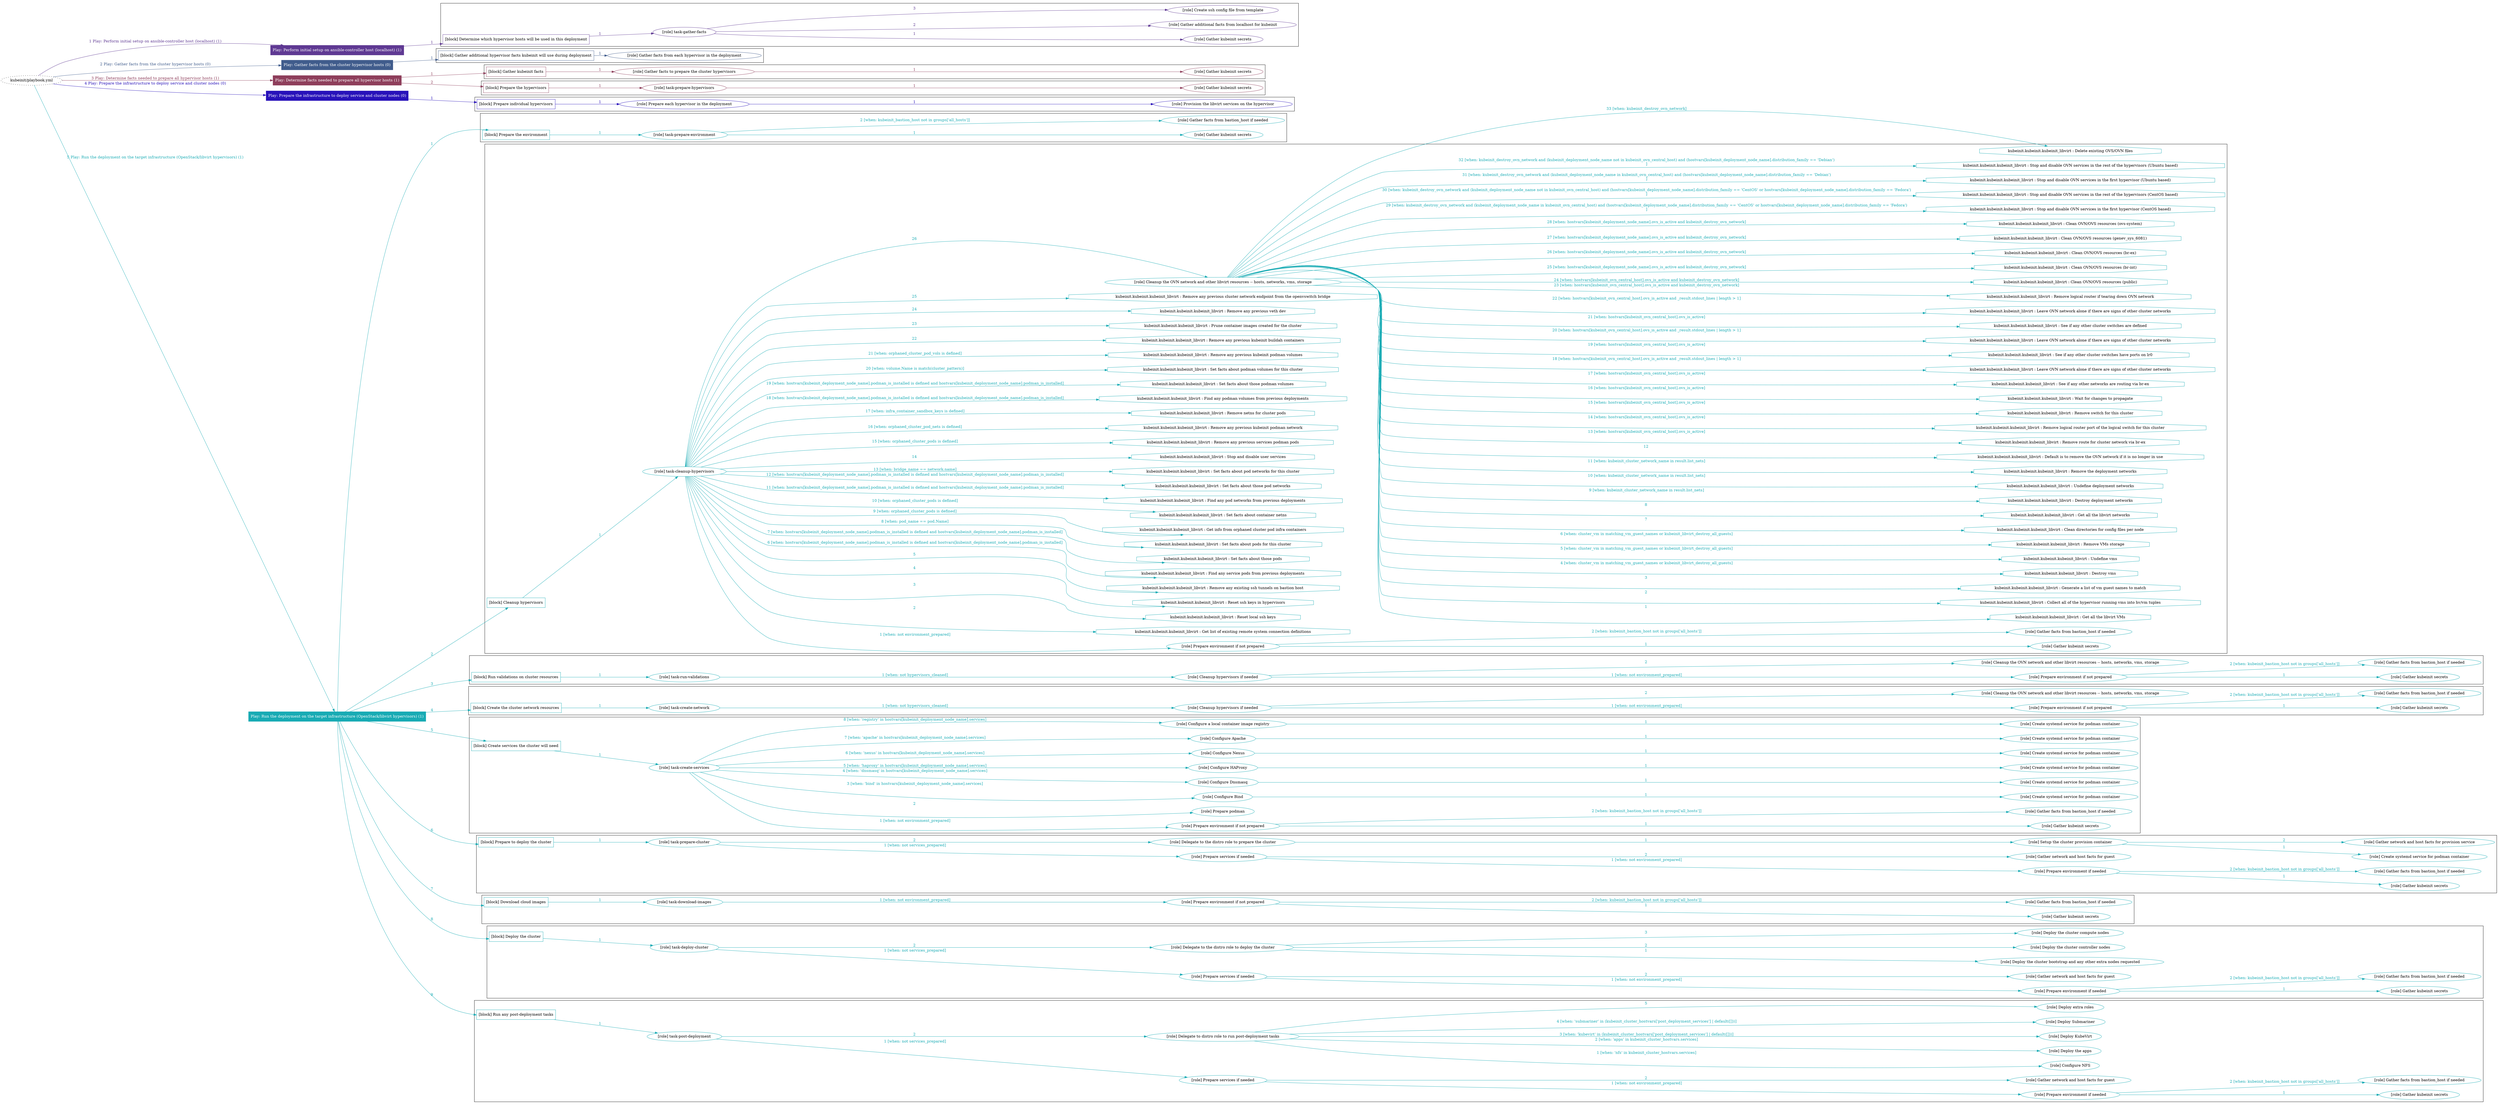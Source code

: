 digraph {
	graph [concentrate=true ordering=in rankdir=LR ratio=fill]
	edge [esep=5 sep=10]
	"kubeinit/playbook.yml" [URL="/home/runner/work/kubeinit/kubeinit/kubeinit/playbook.yml" id=playbook_b0e79ab9 style=dotted]
	"kubeinit/playbook.yml" -> play_3a479fb9 [label="1 Play: Perform initial setup on ansible-controller host (localhost) (1)" color="#5f3993" fontcolor="#5f3993" id=edge_play_3a479fb9 labeltooltip="1 Play: Perform initial setup on ansible-controller host (localhost) (1)" tooltip="1 Play: Perform initial setup on ansible-controller host (localhost) (1)"]
	subgraph "Play: Perform initial setup on ansible-controller host (localhost) (1)" {
		play_3a479fb9 [label="Play: Perform initial setup on ansible-controller host (localhost) (1)" URL="/home/runner/work/kubeinit/kubeinit/kubeinit/playbook.yml" color="#5f3993" fontcolor="#ffffff" id=play_3a479fb9 shape=box style=filled tooltip=localhost]
		play_3a479fb9 -> block_e29958a7 [label=1 color="#5f3993" fontcolor="#5f3993" id=edge_block_e29958a7 labeltooltip=1 tooltip=1]
		subgraph cluster_block_e29958a7 {
			block_e29958a7 [label="[block] Determine which hypervisor hosts will be used in this deployment" URL="/home/runner/work/kubeinit/kubeinit/kubeinit/playbook.yml" color="#5f3993" id=block_e29958a7 labeltooltip="Determine which hypervisor hosts will be used in this deployment" shape=box tooltip="Determine which hypervisor hosts will be used in this deployment"]
			block_e29958a7 -> role_662e942c [label="1 " color="#5f3993" fontcolor="#5f3993" id=edge_role_662e942c labeltooltip="1 " tooltip="1 "]
			subgraph "task-gather-facts" {
				role_662e942c [label="[role] task-gather-facts" URL="/home/runner/work/kubeinit/kubeinit/kubeinit/playbook.yml" color="#5f3993" id=role_662e942c tooltip="task-gather-facts"]
				role_662e942c -> role_76dd8407 [label="1 " color="#5f3993" fontcolor="#5f3993" id=edge_role_76dd8407 labeltooltip="1 " tooltip="1 "]
				subgraph "Gather kubeinit secrets" {
					role_76dd8407 [label="[role] Gather kubeinit secrets" URL="/home/runner/.ansible/collections/ansible_collections/kubeinit/kubeinit/roles/kubeinit_prepare/tasks/build_hypervisors_group.yml" color="#5f3993" id=role_76dd8407 tooltip="Gather kubeinit secrets"]
				}
				role_662e942c -> role_7541e52d [label="2 " color="#5f3993" fontcolor="#5f3993" id=edge_role_7541e52d labeltooltip="2 " tooltip="2 "]
				subgraph "Gather additional facts from localhost for kubeinit" {
					role_7541e52d [label="[role] Gather additional facts from localhost for kubeinit" URL="/home/runner/.ansible/collections/ansible_collections/kubeinit/kubeinit/roles/kubeinit_prepare/tasks/build_hypervisors_group.yml" color="#5f3993" id=role_7541e52d tooltip="Gather additional facts from localhost for kubeinit"]
				}
				role_662e942c -> role_147e9650 [label="3 " color="#5f3993" fontcolor="#5f3993" id=edge_role_147e9650 labeltooltip="3 " tooltip="3 "]
				subgraph "Create ssh config file from template" {
					role_147e9650 [label="[role] Create ssh config file from template" URL="/home/runner/.ansible/collections/ansible_collections/kubeinit/kubeinit/roles/kubeinit_prepare/tasks/build_hypervisors_group.yml" color="#5f3993" id=role_147e9650 tooltip="Create ssh config file from template"]
				}
			}
		}
	}
	"kubeinit/playbook.yml" -> play_c4686b3e [label="2 Play: Gather facts from the cluster hypervisor hosts (0)" color="#405c8c" fontcolor="#405c8c" id=edge_play_c4686b3e labeltooltip="2 Play: Gather facts from the cluster hypervisor hosts (0)" tooltip="2 Play: Gather facts from the cluster hypervisor hosts (0)"]
	subgraph "Play: Gather facts from the cluster hypervisor hosts (0)" {
		play_c4686b3e [label="Play: Gather facts from the cluster hypervisor hosts (0)" URL="/home/runner/work/kubeinit/kubeinit/kubeinit/playbook.yml" color="#405c8c" fontcolor="#ffffff" id=play_c4686b3e shape=box style=filled tooltip="Play: Gather facts from the cluster hypervisor hosts (0)"]
		play_c4686b3e -> block_398361dd [label=1 color="#405c8c" fontcolor="#405c8c" id=edge_block_398361dd labeltooltip=1 tooltip=1]
		subgraph cluster_block_398361dd {
			block_398361dd [label="[block] Gather additional hypervisor facts kubeinit will use during deployment" URL="/home/runner/work/kubeinit/kubeinit/kubeinit/playbook.yml" color="#405c8c" id=block_398361dd labeltooltip="Gather additional hypervisor facts kubeinit will use during deployment" shape=box tooltip="Gather additional hypervisor facts kubeinit will use during deployment"]
			block_398361dd -> role_0031d160 [label="1 " color="#405c8c" fontcolor="#405c8c" id=edge_role_0031d160 labeltooltip="1 " tooltip="1 "]
			subgraph "Gather facts from each hypervisor in the deployment" {
				role_0031d160 [label="[role] Gather facts from each hypervisor in the deployment" URL="/home/runner/work/kubeinit/kubeinit/kubeinit/playbook.yml" color="#405c8c" id=role_0031d160 tooltip="Gather facts from each hypervisor in the deployment"]
			}
		}
	}
	"kubeinit/playbook.yml" -> play_8092a5ea [label="3 Play: Determine facts needed to prepare all hypervisor hosts (1)" color="#8e3e5b" fontcolor="#8e3e5b" id=edge_play_8092a5ea labeltooltip="3 Play: Determine facts needed to prepare all hypervisor hosts (1)" tooltip="3 Play: Determine facts needed to prepare all hypervisor hosts (1)"]
	subgraph "Play: Determine facts needed to prepare all hypervisor hosts (1)" {
		play_8092a5ea [label="Play: Determine facts needed to prepare all hypervisor hosts (1)" URL="/home/runner/work/kubeinit/kubeinit/kubeinit/playbook.yml" color="#8e3e5b" fontcolor="#ffffff" id=play_8092a5ea shape=box style=filled tooltip=localhost]
		play_8092a5ea -> block_f638bb2a [label=1 color="#8e3e5b" fontcolor="#8e3e5b" id=edge_block_f638bb2a labeltooltip=1 tooltip=1]
		subgraph cluster_block_f638bb2a {
			block_f638bb2a [label="[block] Gather kubeinit facts" URL="/home/runner/work/kubeinit/kubeinit/kubeinit/playbook.yml" color="#8e3e5b" id=block_f638bb2a labeltooltip="Gather kubeinit facts" shape=box tooltip="Gather kubeinit facts"]
			block_f638bb2a -> role_7d255939 [label="1 " color="#8e3e5b" fontcolor="#8e3e5b" id=edge_role_7d255939 labeltooltip="1 " tooltip="1 "]
			subgraph "Gather facts to prepare the cluster hypervisors" {
				role_7d255939 [label="[role] Gather facts to prepare the cluster hypervisors" URL="/home/runner/work/kubeinit/kubeinit/kubeinit/playbook.yml" color="#8e3e5b" id=role_7d255939 tooltip="Gather facts to prepare the cluster hypervisors"]
				role_7d255939 -> role_de22a7c3 [label="1 " color="#8e3e5b" fontcolor="#8e3e5b" id=edge_role_de22a7c3 labeltooltip="1 " tooltip="1 "]
				subgraph "Gather kubeinit secrets" {
					role_de22a7c3 [label="[role] Gather kubeinit secrets" URL="/home/runner/.ansible/collections/ansible_collections/kubeinit/kubeinit/roles/kubeinit_prepare/tasks/gather_kubeinit_facts.yml" color="#8e3e5b" id=role_de22a7c3 tooltip="Gather kubeinit secrets"]
				}
			}
		}
		play_8092a5ea -> block_e481e69e [label=2 color="#8e3e5b" fontcolor="#8e3e5b" id=edge_block_e481e69e labeltooltip=2 tooltip=2]
		subgraph cluster_block_e481e69e {
			block_e481e69e [label="[block] Prepare the hypervisors" URL="/home/runner/work/kubeinit/kubeinit/kubeinit/playbook.yml" color="#8e3e5b" id=block_e481e69e labeltooltip="Prepare the hypervisors" shape=box tooltip="Prepare the hypervisors"]
			block_e481e69e -> role_e07cdb57 [label="1 " color="#8e3e5b" fontcolor="#8e3e5b" id=edge_role_e07cdb57 labeltooltip="1 " tooltip="1 "]
			subgraph "task-prepare-hypervisors" {
				role_e07cdb57 [label="[role] task-prepare-hypervisors" URL="/home/runner/work/kubeinit/kubeinit/kubeinit/playbook.yml" color="#8e3e5b" id=role_e07cdb57 tooltip="task-prepare-hypervisors"]
				role_e07cdb57 -> role_e8d999e8 [label="1 " color="#8e3e5b" fontcolor="#8e3e5b" id=edge_role_e8d999e8 labeltooltip="1 " tooltip="1 "]
				subgraph "Gather kubeinit secrets" {
					role_e8d999e8 [label="[role] Gather kubeinit secrets" URL="/home/runner/.ansible/collections/ansible_collections/kubeinit/kubeinit/roles/kubeinit_prepare/tasks/gather_kubeinit_facts.yml" color="#8e3e5b" id=role_e8d999e8 tooltip="Gather kubeinit secrets"]
				}
			}
		}
	}
	"kubeinit/playbook.yml" -> play_cbb25a43 [label="4 Play: Prepare the infrastructure to deploy service and cluster nodes (0)" color="#2812ba" fontcolor="#2812ba" id=edge_play_cbb25a43 labeltooltip="4 Play: Prepare the infrastructure to deploy service and cluster nodes (0)" tooltip="4 Play: Prepare the infrastructure to deploy service and cluster nodes (0)"]
	subgraph "Play: Prepare the infrastructure to deploy service and cluster nodes (0)" {
		play_cbb25a43 [label="Play: Prepare the infrastructure to deploy service and cluster nodes (0)" URL="/home/runner/work/kubeinit/kubeinit/kubeinit/playbook.yml" color="#2812ba" fontcolor="#ffffff" id=play_cbb25a43 shape=box style=filled tooltip="Play: Prepare the infrastructure to deploy service and cluster nodes (0)"]
		play_cbb25a43 -> block_2aa8c972 [label=1 color="#2812ba" fontcolor="#2812ba" id=edge_block_2aa8c972 labeltooltip=1 tooltip=1]
		subgraph cluster_block_2aa8c972 {
			block_2aa8c972 [label="[block] Prepare individual hypervisors" URL="/home/runner/work/kubeinit/kubeinit/kubeinit/playbook.yml" color="#2812ba" id=block_2aa8c972 labeltooltip="Prepare individual hypervisors" shape=box tooltip="Prepare individual hypervisors"]
			block_2aa8c972 -> role_e849e0e6 [label="1 " color="#2812ba" fontcolor="#2812ba" id=edge_role_e849e0e6 labeltooltip="1 " tooltip="1 "]
			subgraph "Prepare each hypervisor in the deployment" {
				role_e849e0e6 [label="[role] Prepare each hypervisor in the deployment" URL="/home/runner/work/kubeinit/kubeinit/kubeinit/playbook.yml" color="#2812ba" id=role_e849e0e6 tooltip="Prepare each hypervisor in the deployment"]
				role_e849e0e6 -> role_d2e95558 [label="1 " color="#2812ba" fontcolor="#2812ba" id=edge_role_d2e95558 labeltooltip="1 " tooltip="1 "]
				subgraph "Provision the libvirt services on the hypervisor" {
					role_d2e95558 [label="[role] Provision the libvirt services on the hypervisor" URL="/home/runner/.ansible/collections/ansible_collections/kubeinit/kubeinit/roles/kubeinit_prepare/tasks/prepare_hypervisor.yml" color="#2812ba" id=role_d2e95558 tooltip="Provision the libvirt services on the hypervisor"]
				}
			}
		}
	}
	"kubeinit/playbook.yml" -> play_02e1da73 [label="5 Play: Run the deployment on the target infrastructure (OpenStack/libvirt hypervisors) (1)" color="#18abb4" fontcolor="#18abb4" id=edge_play_02e1da73 labeltooltip="5 Play: Run the deployment on the target infrastructure (OpenStack/libvirt hypervisors) (1)" tooltip="5 Play: Run the deployment on the target infrastructure (OpenStack/libvirt hypervisors) (1)"]
	subgraph "Play: Run the deployment on the target infrastructure (OpenStack/libvirt hypervisors) (1)" {
		play_02e1da73 [label="Play: Run the deployment on the target infrastructure (OpenStack/libvirt hypervisors) (1)" URL="/home/runner/work/kubeinit/kubeinit/kubeinit/playbook.yml" color="#18abb4" fontcolor="#ffffff" id=play_02e1da73 shape=box style=filled tooltip=localhost]
		play_02e1da73 -> block_4213d52c [label=1 color="#18abb4" fontcolor="#18abb4" id=edge_block_4213d52c labeltooltip=1 tooltip=1]
		subgraph cluster_block_4213d52c {
			block_4213d52c [label="[block] Prepare the environment" URL="/home/runner/work/kubeinit/kubeinit/kubeinit/playbook.yml" color="#18abb4" id=block_4213d52c labeltooltip="Prepare the environment" shape=box tooltip="Prepare the environment"]
			block_4213d52c -> role_4a29487e [label="1 " color="#18abb4" fontcolor="#18abb4" id=edge_role_4a29487e labeltooltip="1 " tooltip="1 "]
			subgraph "task-prepare-environment" {
				role_4a29487e [label="[role] task-prepare-environment" URL="/home/runner/work/kubeinit/kubeinit/kubeinit/playbook.yml" color="#18abb4" id=role_4a29487e tooltip="task-prepare-environment"]
				role_4a29487e -> role_30b90333 [label="1 " color="#18abb4" fontcolor="#18abb4" id=edge_role_30b90333 labeltooltip="1 " tooltip="1 "]
				subgraph "Gather kubeinit secrets" {
					role_30b90333 [label="[role] Gather kubeinit secrets" URL="/home/runner/.ansible/collections/ansible_collections/kubeinit/kubeinit/roles/kubeinit_prepare/tasks/gather_kubeinit_facts.yml" color="#18abb4" id=role_30b90333 tooltip="Gather kubeinit secrets"]
				}
				role_4a29487e -> role_efad47d7 [label="2 [when: kubeinit_bastion_host not in groups['all_hosts']]" color="#18abb4" fontcolor="#18abb4" id=edge_role_efad47d7 labeltooltip="2 [when: kubeinit_bastion_host not in groups['all_hosts']]" tooltip="2 [when: kubeinit_bastion_host not in groups['all_hosts']]"]
				subgraph "Gather facts from bastion_host if needed" {
					role_efad47d7 [label="[role] Gather facts from bastion_host if needed" URL="/home/runner/.ansible/collections/ansible_collections/kubeinit/kubeinit/roles/kubeinit_prepare/tasks/main.yml" color="#18abb4" id=role_efad47d7 tooltip="Gather facts from bastion_host if needed"]
				}
			}
		}
		play_02e1da73 -> block_3ee19975 [label=2 color="#18abb4" fontcolor="#18abb4" id=edge_block_3ee19975 labeltooltip=2 tooltip=2]
		subgraph cluster_block_3ee19975 {
			block_3ee19975 [label="[block] Cleanup hypervisors" URL="/home/runner/work/kubeinit/kubeinit/kubeinit/playbook.yml" color="#18abb4" id=block_3ee19975 labeltooltip="Cleanup hypervisors" shape=box tooltip="Cleanup hypervisors"]
			block_3ee19975 -> role_59d676f3 [label="1 " color="#18abb4" fontcolor="#18abb4" id=edge_role_59d676f3 labeltooltip="1 " tooltip="1 "]
			subgraph "task-cleanup-hypervisors" {
				role_59d676f3 [label="[role] task-cleanup-hypervisors" URL="/home/runner/work/kubeinit/kubeinit/kubeinit/playbook.yml" color="#18abb4" id=role_59d676f3 tooltip="task-cleanup-hypervisors"]
				role_59d676f3 -> role_57a563d3 [label="1 [when: not environment_prepared]" color="#18abb4" fontcolor="#18abb4" id=edge_role_57a563d3 labeltooltip="1 [when: not environment_prepared]" tooltip="1 [when: not environment_prepared]"]
				subgraph "Prepare environment if not prepared" {
					role_57a563d3 [label="[role] Prepare environment if not prepared" URL="/home/runner/.ansible/collections/ansible_collections/kubeinit/kubeinit/roles/kubeinit_libvirt/tasks/cleanup_hypervisors.yml" color="#18abb4" id=role_57a563d3 tooltip="Prepare environment if not prepared"]
					role_57a563d3 -> role_9d5c7cf4 [label="1 " color="#18abb4" fontcolor="#18abb4" id=edge_role_9d5c7cf4 labeltooltip="1 " tooltip="1 "]
					subgraph "Gather kubeinit secrets" {
						role_9d5c7cf4 [label="[role] Gather kubeinit secrets" URL="/home/runner/.ansible/collections/ansible_collections/kubeinit/kubeinit/roles/kubeinit_prepare/tasks/gather_kubeinit_facts.yml" color="#18abb4" id=role_9d5c7cf4 tooltip="Gather kubeinit secrets"]
					}
					role_57a563d3 -> role_b8fec762 [label="2 [when: kubeinit_bastion_host not in groups['all_hosts']]" color="#18abb4" fontcolor="#18abb4" id=edge_role_b8fec762 labeltooltip="2 [when: kubeinit_bastion_host not in groups['all_hosts']]" tooltip="2 [when: kubeinit_bastion_host not in groups['all_hosts']]"]
					subgraph "Gather facts from bastion_host if needed" {
						role_b8fec762 [label="[role] Gather facts from bastion_host if needed" URL="/home/runner/.ansible/collections/ansible_collections/kubeinit/kubeinit/roles/kubeinit_prepare/tasks/main.yml" color="#18abb4" id=role_b8fec762 tooltip="Gather facts from bastion_host if needed"]
					}
				}
				task_79997f2b [label="kubeinit.kubeinit.kubeinit_libvirt : Get list of existing remote system connection definitions" URL="/home/runner/.ansible/collections/ansible_collections/kubeinit/kubeinit/roles/kubeinit_libvirt/tasks/cleanup_hypervisors.yml" color="#18abb4" id=task_79997f2b shape=octagon tooltip="kubeinit.kubeinit.kubeinit_libvirt : Get list of existing remote system connection definitions"]
				role_59d676f3 -> task_79997f2b [label="2 " color="#18abb4" fontcolor="#18abb4" id=edge_task_79997f2b labeltooltip="2 " tooltip="2 "]
				task_bc80de20 [label="kubeinit.kubeinit.kubeinit_libvirt : Reset local ssh keys" URL="/home/runner/.ansible/collections/ansible_collections/kubeinit/kubeinit/roles/kubeinit_libvirt/tasks/cleanup_hypervisors.yml" color="#18abb4" id=task_bc80de20 shape=octagon tooltip="kubeinit.kubeinit.kubeinit_libvirt : Reset local ssh keys"]
				role_59d676f3 -> task_bc80de20 [label="3 " color="#18abb4" fontcolor="#18abb4" id=edge_task_bc80de20 labeltooltip="3 " tooltip="3 "]
				task_be3b9c9f [label="kubeinit.kubeinit.kubeinit_libvirt : Reset ssh keys in hypervisors" URL="/home/runner/.ansible/collections/ansible_collections/kubeinit/kubeinit/roles/kubeinit_libvirt/tasks/cleanup_hypervisors.yml" color="#18abb4" id=task_be3b9c9f shape=octagon tooltip="kubeinit.kubeinit.kubeinit_libvirt : Reset ssh keys in hypervisors"]
				role_59d676f3 -> task_be3b9c9f [label="4 " color="#18abb4" fontcolor="#18abb4" id=edge_task_be3b9c9f labeltooltip="4 " tooltip="4 "]
				task_dafbf5b5 [label="kubeinit.kubeinit.kubeinit_libvirt : Remove any existing ssh tunnels on bastion host" URL="/home/runner/.ansible/collections/ansible_collections/kubeinit/kubeinit/roles/kubeinit_libvirt/tasks/cleanup_hypervisors.yml" color="#18abb4" id=task_dafbf5b5 shape=octagon tooltip="kubeinit.kubeinit.kubeinit_libvirt : Remove any existing ssh tunnels on bastion host"]
				role_59d676f3 -> task_dafbf5b5 [label="5 " color="#18abb4" fontcolor="#18abb4" id=edge_task_dafbf5b5 labeltooltip="5 " tooltip="5 "]
				task_34db3811 [label="kubeinit.kubeinit.kubeinit_libvirt : Find any service pods from previous deployments" URL="/home/runner/.ansible/collections/ansible_collections/kubeinit/kubeinit/roles/kubeinit_libvirt/tasks/cleanup_hypervisors.yml" color="#18abb4" id=task_34db3811 shape=octagon tooltip="kubeinit.kubeinit.kubeinit_libvirt : Find any service pods from previous deployments"]
				role_59d676f3 -> task_34db3811 [label="6 [when: hostvars[kubeinit_deployment_node_name].podman_is_installed is defined and hostvars[kubeinit_deployment_node_name].podman_is_installed]" color="#18abb4" fontcolor="#18abb4" id=edge_task_34db3811 labeltooltip="6 [when: hostvars[kubeinit_deployment_node_name].podman_is_installed is defined and hostvars[kubeinit_deployment_node_name].podman_is_installed]" tooltip="6 [when: hostvars[kubeinit_deployment_node_name].podman_is_installed is defined and hostvars[kubeinit_deployment_node_name].podman_is_installed]"]
				task_e485c23c [label="kubeinit.kubeinit.kubeinit_libvirt : Set facts about those pods" URL="/home/runner/.ansible/collections/ansible_collections/kubeinit/kubeinit/roles/kubeinit_libvirt/tasks/cleanup_hypervisors.yml" color="#18abb4" id=task_e485c23c shape=octagon tooltip="kubeinit.kubeinit.kubeinit_libvirt : Set facts about those pods"]
				role_59d676f3 -> task_e485c23c [label="7 [when: hostvars[kubeinit_deployment_node_name].podman_is_installed is defined and hostvars[kubeinit_deployment_node_name].podman_is_installed]" color="#18abb4" fontcolor="#18abb4" id=edge_task_e485c23c labeltooltip="7 [when: hostvars[kubeinit_deployment_node_name].podman_is_installed is defined and hostvars[kubeinit_deployment_node_name].podman_is_installed]" tooltip="7 [when: hostvars[kubeinit_deployment_node_name].podman_is_installed is defined and hostvars[kubeinit_deployment_node_name].podman_is_installed]"]
				task_84c35a4d [label="kubeinit.kubeinit.kubeinit_libvirt : Set facts about pods for this cluster" URL="/home/runner/.ansible/collections/ansible_collections/kubeinit/kubeinit/roles/kubeinit_libvirt/tasks/cleanup_hypervisors.yml" color="#18abb4" id=task_84c35a4d shape=octagon tooltip="kubeinit.kubeinit.kubeinit_libvirt : Set facts about pods for this cluster"]
				role_59d676f3 -> task_84c35a4d [label="8 [when: pod_name == pod.Name]" color="#18abb4" fontcolor="#18abb4" id=edge_task_84c35a4d labeltooltip="8 [when: pod_name == pod.Name]" tooltip="8 [when: pod_name == pod.Name]"]
				task_8c69a7b9 [label="kubeinit.kubeinit.kubeinit_libvirt : Get info from orphaned cluster pod infra containers" URL="/home/runner/.ansible/collections/ansible_collections/kubeinit/kubeinit/roles/kubeinit_libvirt/tasks/cleanup_hypervisors.yml" color="#18abb4" id=task_8c69a7b9 shape=octagon tooltip="kubeinit.kubeinit.kubeinit_libvirt : Get info from orphaned cluster pod infra containers"]
				role_59d676f3 -> task_8c69a7b9 [label="9 [when: orphaned_cluster_pods is defined]" color="#18abb4" fontcolor="#18abb4" id=edge_task_8c69a7b9 labeltooltip="9 [when: orphaned_cluster_pods is defined]" tooltip="9 [when: orphaned_cluster_pods is defined]"]
				task_6597e99f [label="kubeinit.kubeinit.kubeinit_libvirt : Set facts about container netns" URL="/home/runner/.ansible/collections/ansible_collections/kubeinit/kubeinit/roles/kubeinit_libvirt/tasks/cleanup_hypervisors.yml" color="#18abb4" id=task_6597e99f shape=octagon tooltip="kubeinit.kubeinit.kubeinit_libvirt : Set facts about container netns"]
				role_59d676f3 -> task_6597e99f [label="10 [when: orphaned_cluster_pods is defined]" color="#18abb4" fontcolor="#18abb4" id=edge_task_6597e99f labeltooltip="10 [when: orphaned_cluster_pods is defined]" tooltip="10 [when: orphaned_cluster_pods is defined]"]
				task_42144cbc [label="kubeinit.kubeinit.kubeinit_libvirt : Find any pod networks from previous deployments" URL="/home/runner/.ansible/collections/ansible_collections/kubeinit/kubeinit/roles/kubeinit_libvirt/tasks/cleanup_hypervisors.yml" color="#18abb4" id=task_42144cbc shape=octagon tooltip="kubeinit.kubeinit.kubeinit_libvirt : Find any pod networks from previous deployments"]
				role_59d676f3 -> task_42144cbc [label="11 [when: hostvars[kubeinit_deployment_node_name].podman_is_installed is defined and hostvars[kubeinit_deployment_node_name].podman_is_installed]" color="#18abb4" fontcolor="#18abb4" id=edge_task_42144cbc labeltooltip="11 [when: hostvars[kubeinit_deployment_node_name].podman_is_installed is defined and hostvars[kubeinit_deployment_node_name].podman_is_installed]" tooltip="11 [when: hostvars[kubeinit_deployment_node_name].podman_is_installed is defined and hostvars[kubeinit_deployment_node_name].podman_is_installed]"]
				task_7a9f0a85 [label="kubeinit.kubeinit.kubeinit_libvirt : Set facts about those pod networks" URL="/home/runner/.ansible/collections/ansible_collections/kubeinit/kubeinit/roles/kubeinit_libvirt/tasks/cleanup_hypervisors.yml" color="#18abb4" id=task_7a9f0a85 shape=octagon tooltip="kubeinit.kubeinit.kubeinit_libvirt : Set facts about those pod networks"]
				role_59d676f3 -> task_7a9f0a85 [label="12 [when: hostvars[kubeinit_deployment_node_name].podman_is_installed is defined and hostvars[kubeinit_deployment_node_name].podman_is_installed]" color="#18abb4" fontcolor="#18abb4" id=edge_task_7a9f0a85 labeltooltip="12 [when: hostvars[kubeinit_deployment_node_name].podman_is_installed is defined and hostvars[kubeinit_deployment_node_name].podman_is_installed]" tooltip="12 [when: hostvars[kubeinit_deployment_node_name].podman_is_installed is defined and hostvars[kubeinit_deployment_node_name].podman_is_installed]"]
				task_3468e394 [label="kubeinit.kubeinit.kubeinit_libvirt : Set facts about pod networks for this cluster" URL="/home/runner/.ansible/collections/ansible_collections/kubeinit/kubeinit/roles/kubeinit_libvirt/tasks/cleanup_hypervisors.yml" color="#18abb4" id=task_3468e394 shape=octagon tooltip="kubeinit.kubeinit.kubeinit_libvirt : Set facts about pod networks for this cluster"]
				role_59d676f3 -> task_3468e394 [label="13 [when: bridge_name == network.name]" color="#18abb4" fontcolor="#18abb4" id=edge_task_3468e394 labeltooltip="13 [when: bridge_name == network.name]" tooltip="13 [when: bridge_name == network.name]"]
				task_d72ad925 [label="kubeinit.kubeinit.kubeinit_libvirt : Stop and disable user services" URL="/home/runner/.ansible/collections/ansible_collections/kubeinit/kubeinit/roles/kubeinit_libvirt/tasks/cleanup_hypervisors.yml" color="#18abb4" id=task_d72ad925 shape=octagon tooltip="kubeinit.kubeinit.kubeinit_libvirt : Stop and disable user services"]
				role_59d676f3 -> task_d72ad925 [label="14 " color="#18abb4" fontcolor="#18abb4" id=edge_task_d72ad925 labeltooltip="14 " tooltip="14 "]
				task_1c9ad54b [label="kubeinit.kubeinit.kubeinit_libvirt : Remove any previous services podman pods" URL="/home/runner/.ansible/collections/ansible_collections/kubeinit/kubeinit/roles/kubeinit_libvirt/tasks/cleanup_hypervisors.yml" color="#18abb4" id=task_1c9ad54b shape=octagon tooltip="kubeinit.kubeinit.kubeinit_libvirt : Remove any previous services podman pods"]
				role_59d676f3 -> task_1c9ad54b [label="15 [when: orphaned_cluster_pods is defined]" color="#18abb4" fontcolor="#18abb4" id=edge_task_1c9ad54b labeltooltip="15 [when: orphaned_cluster_pods is defined]" tooltip="15 [when: orphaned_cluster_pods is defined]"]
				task_5af20b72 [label="kubeinit.kubeinit.kubeinit_libvirt : Remove any previous kubeinit podman network" URL="/home/runner/.ansible/collections/ansible_collections/kubeinit/kubeinit/roles/kubeinit_libvirt/tasks/cleanup_hypervisors.yml" color="#18abb4" id=task_5af20b72 shape=octagon tooltip="kubeinit.kubeinit.kubeinit_libvirt : Remove any previous kubeinit podman network"]
				role_59d676f3 -> task_5af20b72 [label="16 [when: orphaned_cluster_pod_nets is defined]" color="#18abb4" fontcolor="#18abb4" id=edge_task_5af20b72 labeltooltip="16 [when: orphaned_cluster_pod_nets is defined]" tooltip="16 [when: orphaned_cluster_pod_nets is defined]"]
				task_218f68cc [label="kubeinit.kubeinit.kubeinit_libvirt : Remove netns for cluster pods" URL="/home/runner/.ansible/collections/ansible_collections/kubeinit/kubeinit/roles/kubeinit_libvirt/tasks/cleanup_hypervisors.yml" color="#18abb4" id=task_218f68cc shape=octagon tooltip="kubeinit.kubeinit.kubeinit_libvirt : Remove netns for cluster pods"]
				role_59d676f3 -> task_218f68cc [label="17 [when: infra_container_sandbox_keys is defined]" color="#18abb4" fontcolor="#18abb4" id=edge_task_218f68cc labeltooltip="17 [when: infra_container_sandbox_keys is defined]" tooltip="17 [when: infra_container_sandbox_keys is defined]"]
				task_eaf6d0b0 [label="kubeinit.kubeinit.kubeinit_libvirt : Find any podman volumes from previous deployments" URL="/home/runner/.ansible/collections/ansible_collections/kubeinit/kubeinit/roles/kubeinit_libvirt/tasks/cleanup_hypervisors.yml" color="#18abb4" id=task_eaf6d0b0 shape=octagon tooltip="kubeinit.kubeinit.kubeinit_libvirt : Find any podman volumes from previous deployments"]
				role_59d676f3 -> task_eaf6d0b0 [label="18 [when: hostvars[kubeinit_deployment_node_name].podman_is_installed is defined and hostvars[kubeinit_deployment_node_name].podman_is_installed]" color="#18abb4" fontcolor="#18abb4" id=edge_task_eaf6d0b0 labeltooltip="18 [when: hostvars[kubeinit_deployment_node_name].podman_is_installed is defined and hostvars[kubeinit_deployment_node_name].podman_is_installed]" tooltip="18 [when: hostvars[kubeinit_deployment_node_name].podman_is_installed is defined and hostvars[kubeinit_deployment_node_name].podman_is_installed]"]
				task_289779b8 [label="kubeinit.kubeinit.kubeinit_libvirt : Set facts about those podman volumes" URL="/home/runner/.ansible/collections/ansible_collections/kubeinit/kubeinit/roles/kubeinit_libvirt/tasks/cleanup_hypervisors.yml" color="#18abb4" id=task_289779b8 shape=octagon tooltip="kubeinit.kubeinit.kubeinit_libvirt : Set facts about those podman volumes"]
				role_59d676f3 -> task_289779b8 [label="19 [when: hostvars[kubeinit_deployment_node_name].podman_is_installed is defined and hostvars[kubeinit_deployment_node_name].podman_is_installed]" color="#18abb4" fontcolor="#18abb4" id=edge_task_289779b8 labeltooltip="19 [when: hostvars[kubeinit_deployment_node_name].podman_is_installed is defined and hostvars[kubeinit_deployment_node_name].podman_is_installed]" tooltip="19 [when: hostvars[kubeinit_deployment_node_name].podman_is_installed is defined and hostvars[kubeinit_deployment_node_name].podman_is_installed]"]
				task_762308b1 [label="kubeinit.kubeinit.kubeinit_libvirt : Set facts about podman volumes for this cluster" URL="/home/runner/.ansible/collections/ansible_collections/kubeinit/kubeinit/roles/kubeinit_libvirt/tasks/cleanup_hypervisors.yml" color="#18abb4" id=task_762308b1 shape=octagon tooltip="kubeinit.kubeinit.kubeinit_libvirt : Set facts about podman volumes for this cluster"]
				role_59d676f3 -> task_762308b1 [label="20 [when: volume.Name is match(cluster_pattern)]" color="#18abb4" fontcolor="#18abb4" id=edge_task_762308b1 labeltooltip="20 [when: volume.Name is match(cluster_pattern)]" tooltip="20 [when: volume.Name is match(cluster_pattern)]"]
				task_86df7f29 [label="kubeinit.kubeinit.kubeinit_libvirt : Remove any previous kubeinit podman volumes" URL="/home/runner/.ansible/collections/ansible_collections/kubeinit/kubeinit/roles/kubeinit_libvirt/tasks/cleanup_hypervisors.yml" color="#18abb4" id=task_86df7f29 shape=octagon tooltip="kubeinit.kubeinit.kubeinit_libvirt : Remove any previous kubeinit podman volumes"]
				role_59d676f3 -> task_86df7f29 [label="21 [when: orphaned_cluster_pod_vols is defined]" color="#18abb4" fontcolor="#18abb4" id=edge_task_86df7f29 labeltooltip="21 [when: orphaned_cluster_pod_vols is defined]" tooltip="21 [when: orphaned_cluster_pod_vols is defined]"]
				task_10bd06d4 [label="kubeinit.kubeinit.kubeinit_libvirt : Remove any previous kubeinit buildah containers" URL="/home/runner/.ansible/collections/ansible_collections/kubeinit/kubeinit/roles/kubeinit_libvirt/tasks/cleanup_hypervisors.yml" color="#18abb4" id=task_10bd06d4 shape=octagon tooltip="kubeinit.kubeinit.kubeinit_libvirt : Remove any previous kubeinit buildah containers"]
				role_59d676f3 -> task_10bd06d4 [label="22 " color="#18abb4" fontcolor="#18abb4" id=edge_task_10bd06d4 labeltooltip="22 " tooltip="22 "]
				task_fd9c96e7 [label="kubeinit.kubeinit.kubeinit_libvirt : Prune container images created for the cluster" URL="/home/runner/.ansible/collections/ansible_collections/kubeinit/kubeinit/roles/kubeinit_libvirt/tasks/cleanup_hypervisors.yml" color="#18abb4" id=task_fd9c96e7 shape=octagon tooltip="kubeinit.kubeinit.kubeinit_libvirt : Prune container images created for the cluster"]
				role_59d676f3 -> task_fd9c96e7 [label="23 " color="#18abb4" fontcolor="#18abb4" id=edge_task_fd9c96e7 labeltooltip="23 " tooltip="23 "]
				task_48fd2977 [label="kubeinit.kubeinit.kubeinit_libvirt : Remove any previous veth dev" URL="/home/runner/.ansible/collections/ansible_collections/kubeinit/kubeinit/roles/kubeinit_libvirt/tasks/cleanup_hypervisors.yml" color="#18abb4" id=task_48fd2977 shape=octagon tooltip="kubeinit.kubeinit.kubeinit_libvirt : Remove any previous veth dev"]
				role_59d676f3 -> task_48fd2977 [label="24 " color="#18abb4" fontcolor="#18abb4" id=edge_task_48fd2977 labeltooltip="24 " tooltip="24 "]
				task_42847b73 [label="kubeinit.kubeinit.kubeinit_libvirt : Remove any previous cluster network endpoint from the openvswitch bridge" URL="/home/runner/.ansible/collections/ansible_collections/kubeinit/kubeinit/roles/kubeinit_libvirt/tasks/cleanup_hypervisors.yml" color="#18abb4" id=task_42847b73 shape=octagon tooltip="kubeinit.kubeinit.kubeinit_libvirt : Remove any previous cluster network endpoint from the openvswitch bridge"]
				role_59d676f3 -> task_42847b73 [label="25 " color="#18abb4" fontcolor="#18abb4" id=edge_task_42847b73 labeltooltip="25 " tooltip="25 "]
				role_59d676f3 -> role_f2357057 [label="26 " color="#18abb4" fontcolor="#18abb4" id=edge_role_f2357057 labeltooltip="26 " tooltip="26 "]
				subgraph "Cleanup the OVN network and other libvirt resources -- hosts, networks, vms, storage" {
					role_f2357057 [label="[role] Cleanup the OVN network and other libvirt resources -- hosts, networks, vms, storage" URL="/home/runner/.ansible/collections/ansible_collections/kubeinit/kubeinit/roles/kubeinit_libvirt/tasks/cleanup_hypervisors.yml" color="#18abb4" id=role_f2357057 tooltip="Cleanup the OVN network and other libvirt resources -- hosts, networks, vms, storage"]
					task_3b9818d3 [label="kubeinit.kubeinit.kubeinit_libvirt : Get all the libvirt VMs" URL="/home/runner/.ansible/collections/ansible_collections/kubeinit/kubeinit/roles/kubeinit_libvirt/tasks/cleanup_libvirt.yml" color="#18abb4" id=task_3b9818d3 shape=octagon tooltip="kubeinit.kubeinit.kubeinit_libvirt : Get all the libvirt VMs"]
					role_f2357057 -> task_3b9818d3 [label="1 " color="#18abb4" fontcolor="#18abb4" id=edge_task_3b9818d3 labeltooltip="1 " tooltip="1 "]
					task_a34b7e5d [label="kubeinit.kubeinit.kubeinit_libvirt : Collect all of the hypervisor running vms into hv/vm tuples" URL="/home/runner/.ansible/collections/ansible_collections/kubeinit/kubeinit/roles/kubeinit_libvirt/tasks/cleanup_libvirt.yml" color="#18abb4" id=task_a34b7e5d shape=octagon tooltip="kubeinit.kubeinit.kubeinit_libvirt : Collect all of the hypervisor running vms into hv/vm tuples"]
					role_f2357057 -> task_a34b7e5d [label="2 " color="#18abb4" fontcolor="#18abb4" id=edge_task_a34b7e5d labeltooltip="2 " tooltip="2 "]
					task_5686b4db [label="kubeinit.kubeinit.kubeinit_libvirt : Generate a list of vm guest names to match" URL="/home/runner/.ansible/collections/ansible_collections/kubeinit/kubeinit/roles/kubeinit_libvirt/tasks/cleanup_libvirt.yml" color="#18abb4" id=task_5686b4db shape=octagon tooltip="kubeinit.kubeinit.kubeinit_libvirt : Generate a list of vm guest names to match"]
					role_f2357057 -> task_5686b4db [label="3 " color="#18abb4" fontcolor="#18abb4" id=edge_task_5686b4db labeltooltip="3 " tooltip="3 "]
					task_6724ff55 [label="kubeinit.kubeinit.kubeinit_libvirt : Destroy vms" URL="/home/runner/.ansible/collections/ansible_collections/kubeinit/kubeinit/roles/kubeinit_libvirt/tasks/cleanup_libvirt.yml" color="#18abb4" id=task_6724ff55 shape=octagon tooltip="kubeinit.kubeinit.kubeinit_libvirt : Destroy vms"]
					role_f2357057 -> task_6724ff55 [label="4 [when: cluster_vm in matching_vm_guest_names or kubeinit_libvirt_destroy_all_guests]" color="#18abb4" fontcolor="#18abb4" id=edge_task_6724ff55 labeltooltip="4 [when: cluster_vm in matching_vm_guest_names or kubeinit_libvirt_destroy_all_guests]" tooltip="4 [when: cluster_vm in matching_vm_guest_names or kubeinit_libvirt_destroy_all_guests]"]
					task_74b9c199 [label="kubeinit.kubeinit.kubeinit_libvirt : Undefine vms" URL="/home/runner/.ansible/collections/ansible_collections/kubeinit/kubeinit/roles/kubeinit_libvirt/tasks/cleanup_libvirt.yml" color="#18abb4" id=task_74b9c199 shape=octagon tooltip="kubeinit.kubeinit.kubeinit_libvirt : Undefine vms"]
					role_f2357057 -> task_74b9c199 [label="5 [when: cluster_vm in matching_vm_guest_names or kubeinit_libvirt_destroy_all_guests]" color="#18abb4" fontcolor="#18abb4" id=edge_task_74b9c199 labeltooltip="5 [when: cluster_vm in matching_vm_guest_names or kubeinit_libvirt_destroy_all_guests]" tooltip="5 [when: cluster_vm in matching_vm_guest_names or kubeinit_libvirt_destroy_all_guests]"]
					task_4c555502 [label="kubeinit.kubeinit.kubeinit_libvirt : Remove VMs storage" URL="/home/runner/.ansible/collections/ansible_collections/kubeinit/kubeinit/roles/kubeinit_libvirt/tasks/cleanup_libvirt.yml" color="#18abb4" id=task_4c555502 shape=octagon tooltip="kubeinit.kubeinit.kubeinit_libvirt : Remove VMs storage"]
					role_f2357057 -> task_4c555502 [label="6 [when: cluster_vm in matching_vm_guest_names or kubeinit_libvirt_destroy_all_guests]" color="#18abb4" fontcolor="#18abb4" id=edge_task_4c555502 labeltooltip="6 [when: cluster_vm in matching_vm_guest_names or kubeinit_libvirt_destroy_all_guests]" tooltip="6 [when: cluster_vm in matching_vm_guest_names or kubeinit_libvirt_destroy_all_guests]"]
					task_4edf5884 [label="kubeinit.kubeinit.kubeinit_libvirt : Clean directories for config files per node" URL="/home/runner/.ansible/collections/ansible_collections/kubeinit/kubeinit/roles/kubeinit_libvirt/tasks/cleanup_libvirt.yml" color="#18abb4" id=task_4edf5884 shape=octagon tooltip="kubeinit.kubeinit.kubeinit_libvirt : Clean directories for config files per node"]
					role_f2357057 -> task_4edf5884 [label="7 " color="#18abb4" fontcolor="#18abb4" id=edge_task_4edf5884 labeltooltip="7 " tooltip="7 "]
					task_b2aa3d3b [label="kubeinit.kubeinit.kubeinit_libvirt : Get all the libvirt networks" URL="/home/runner/.ansible/collections/ansible_collections/kubeinit/kubeinit/roles/kubeinit_libvirt/tasks/cleanup_libvirt.yml" color="#18abb4" id=task_b2aa3d3b shape=octagon tooltip="kubeinit.kubeinit.kubeinit_libvirt : Get all the libvirt networks"]
					role_f2357057 -> task_b2aa3d3b [label="8 " color="#18abb4" fontcolor="#18abb4" id=edge_task_b2aa3d3b labeltooltip="8 " tooltip="8 "]
					task_4702b0d1 [label="kubeinit.kubeinit.kubeinit_libvirt : Destroy deployment networks" URL="/home/runner/.ansible/collections/ansible_collections/kubeinit/kubeinit/roles/kubeinit_libvirt/tasks/cleanup_libvirt.yml" color="#18abb4" id=task_4702b0d1 shape=octagon tooltip="kubeinit.kubeinit.kubeinit_libvirt : Destroy deployment networks"]
					role_f2357057 -> task_4702b0d1 [label="9 [when: kubeinit_cluster_network_name in result.list_nets]" color="#18abb4" fontcolor="#18abb4" id=edge_task_4702b0d1 labeltooltip="9 [when: kubeinit_cluster_network_name in result.list_nets]" tooltip="9 [when: kubeinit_cluster_network_name in result.list_nets]"]
					task_d1c0415b [label="kubeinit.kubeinit.kubeinit_libvirt : Undefine deployment networks" URL="/home/runner/.ansible/collections/ansible_collections/kubeinit/kubeinit/roles/kubeinit_libvirt/tasks/cleanup_libvirt.yml" color="#18abb4" id=task_d1c0415b shape=octagon tooltip="kubeinit.kubeinit.kubeinit_libvirt : Undefine deployment networks"]
					role_f2357057 -> task_d1c0415b [label="10 [when: kubeinit_cluster_network_name in result.list_nets]" color="#18abb4" fontcolor="#18abb4" id=edge_task_d1c0415b labeltooltip="10 [when: kubeinit_cluster_network_name in result.list_nets]" tooltip="10 [when: kubeinit_cluster_network_name in result.list_nets]"]
					task_91ee3f3c [label="kubeinit.kubeinit.kubeinit_libvirt : Remove the deployment networks" URL="/home/runner/.ansible/collections/ansible_collections/kubeinit/kubeinit/roles/kubeinit_libvirt/tasks/cleanup_libvirt.yml" color="#18abb4" id=task_91ee3f3c shape=octagon tooltip="kubeinit.kubeinit.kubeinit_libvirt : Remove the deployment networks"]
					role_f2357057 -> task_91ee3f3c [label="11 [when: kubeinit_cluster_network_name in result.list_nets]" color="#18abb4" fontcolor="#18abb4" id=edge_task_91ee3f3c labeltooltip="11 [when: kubeinit_cluster_network_name in result.list_nets]" tooltip="11 [when: kubeinit_cluster_network_name in result.list_nets]"]
					task_ed9fcba5 [label="kubeinit.kubeinit.kubeinit_libvirt : Default is to remove the OVN network if it is no longer in use" URL="/home/runner/.ansible/collections/ansible_collections/kubeinit/kubeinit/roles/kubeinit_libvirt/tasks/cleanup_libvirt.yml" color="#18abb4" id=task_ed9fcba5 shape=octagon tooltip="kubeinit.kubeinit.kubeinit_libvirt : Default is to remove the OVN network if it is no longer in use"]
					role_f2357057 -> task_ed9fcba5 [label="12 " color="#18abb4" fontcolor="#18abb4" id=edge_task_ed9fcba5 labeltooltip="12 " tooltip="12 "]
					task_5990917f [label="kubeinit.kubeinit.kubeinit_libvirt : Remove route for cluster network via br-ex" URL="/home/runner/.ansible/collections/ansible_collections/kubeinit/kubeinit/roles/kubeinit_libvirt/tasks/cleanup_libvirt.yml" color="#18abb4" id=task_5990917f shape=octagon tooltip="kubeinit.kubeinit.kubeinit_libvirt : Remove route for cluster network via br-ex"]
					role_f2357057 -> task_5990917f [label="13 [when: hostvars[kubeinit_ovn_central_host].ovs_is_active]" color="#18abb4" fontcolor="#18abb4" id=edge_task_5990917f labeltooltip="13 [when: hostvars[kubeinit_ovn_central_host].ovs_is_active]" tooltip="13 [when: hostvars[kubeinit_ovn_central_host].ovs_is_active]"]
					task_5c9f2faf [label="kubeinit.kubeinit.kubeinit_libvirt : Remove logical router port of the logical switch for this cluster" URL="/home/runner/.ansible/collections/ansible_collections/kubeinit/kubeinit/roles/kubeinit_libvirt/tasks/cleanup_libvirt.yml" color="#18abb4" id=task_5c9f2faf shape=octagon tooltip="kubeinit.kubeinit.kubeinit_libvirt : Remove logical router port of the logical switch for this cluster"]
					role_f2357057 -> task_5c9f2faf [label="14 [when: hostvars[kubeinit_ovn_central_host].ovs_is_active]" color="#18abb4" fontcolor="#18abb4" id=edge_task_5c9f2faf labeltooltip="14 [when: hostvars[kubeinit_ovn_central_host].ovs_is_active]" tooltip="14 [when: hostvars[kubeinit_ovn_central_host].ovs_is_active]"]
					task_b404b2da [label="kubeinit.kubeinit.kubeinit_libvirt : Remove switch for this cluster" URL="/home/runner/.ansible/collections/ansible_collections/kubeinit/kubeinit/roles/kubeinit_libvirt/tasks/cleanup_libvirt.yml" color="#18abb4" id=task_b404b2da shape=octagon tooltip="kubeinit.kubeinit.kubeinit_libvirt : Remove switch for this cluster"]
					role_f2357057 -> task_b404b2da [label="15 [when: hostvars[kubeinit_ovn_central_host].ovs_is_active]" color="#18abb4" fontcolor="#18abb4" id=edge_task_b404b2da labeltooltip="15 [when: hostvars[kubeinit_ovn_central_host].ovs_is_active]" tooltip="15 [when: hostvars[kubeinit_ovn_central_host].ovs_is_active]"]
					task_f84ca893 [label="kubeinit.kubeinit.kubeinit_libvirt : Wait for changes to propagate" URL="/home/runner/.ansible/collections/ansible_collections/kubeinit/kubeinit/roles/kubeinit_libvirt/tasks/cleanup_libvirt.yml" color="#18abb4" id=task_f84ca893 shape=octagon tooltip="kubeinit.kubeinit.kubeinit_libvirt : Wait for changes to propagate"]
					role_f2357057 -> task_f84ca893 [label="16 [when: hostvars[kubeinit_ovn_central_host].ovs_is_active]" color="#18abb4" fontcolor="#18abb4" id=edge_task_f84ca893 labeltooltip="16 [when: hostvars[kubeinit_ovn_central_host].ovs_is_active]" tooltip="16 [when: hostvars[kubeinit_ovn_central_host].ovs_is_active]"]
					task_0410a0da [label="kubeinit.kubeinit.kubeinit_libvirt : See if any other networks are routing via br-ex" URL="/home/runner/.ansible/collections/ansible_collections/kubeinit/kubeinit/roles/kubeinit_libvirt/tasks/cleanup_libvirt.yml" color="#18abb4" id=task_0410a0da shape=octagon tooltip="kubeinit.kubeinit.kubeinit_libvirt : See if any other networks are routing via br-ex"]
					role_f2357057 -> task_0410a0da [label="17 [when: hostvars[kubeinit_ovn_central_host].ovs_is_active]" color="#18abb4" fontcolor="#18abb4" id=edge_task_0410a0da labeltooltip="17 [when: hostvars[kubeinit_ovn_central_host].ovs_is_active]" tooltip="17 [when: hostvars[kubeinit_ovn_central_host].ovs_is_active]"]
					task_b6db315a [label="kubeinit.kubeinit.kubeinit_libvirt : Leave OVN network alone if there are signs of other cluster networks" URL="/home/runner/.ansible/collections/ansible_collections/kubeinit/kubeinit/roles/kubeinit_libvirt/tasks/cleanup_libvirt.yml" color="#18abb4" id=task_b6db315a shape=octagon tooltip="kubeinit.kubeinit.kubeinit_libvirt : Leave OVN network alone if there are signs of other cluster networks"]
					role_f2357057 -> task_b6db315a [label="18 [when: hostvars[kubeinit_ovn_central_host].ovs_is_active and _result.stdout_lines | length > 1]" color="#18abb4" fontcolor="#18abb4" id=edge_task_b6db315a labeltooltip="18 [when: hostvars[kubeinit_ovn_central_host].ovs_is_active and _result.stdout_lines | length > 1]" tooltip="18 [when: hostvars[kubeinit_ovn_central_host].ovs_is_active and _result.stdout_lines | length > 1]"]
					task_3f641729 [label="kubeinit.kubeinit.kubeinit_libvirt : See if any other cluster switches have ports on lr0" URL="/home/runner/.ansible/collections/ansible_collections/kubeinit/kubeinit/roles/kubeinit_libvirt/tasks/cleanup_libvirt.yml" color="#18abb4" id=task_3f641729 shape=octagon tooltip="kubeinit.kubeinit.kubeinit_libvirt : See if any other cluster switches have ports on lr0"]
					role_f2357057 -> task_3f641729 [label="19 [when: hostvars[kubeinit_ovn_central_host].ovs_is_active]" color="#18abb4" fontcolor="#18abb4" id=edge_task_3f641729 labeltooltip="19 [when: hostvars[kubeinit_ovn_central_host].ovs_is_active]" tooltip="19 [when: hostvars[kubeinit_ovn_central_host].ovs_is_active]"]
					task_e1067901 [label="kubeinit.kubeinit.kubeinit_libvirt : Leave OVN network alone if there are signs of other cluster networks" URL="/home/runner/.ansible/collections/ansible_collections/kubeinit/kubeinit/roles/kubeinit_libvirt/tasks/cleanup_libvirt.yml" color="#18abb4" id=task_e1067901 shape=octagon tooltip="kubeinit.kubeinit.kubeinit_libvirt : Leave OVN network alone if there are signs of other cluster networks"]
					role_f2357057 -> task_e1067901 [label="20 [when: hostvars[kubeinit_ovn_central_host].ovs_is_active and _result.stdout_lines | length > 1]" color="#18abb4" fontcolor="#18abb4" id=edge_task_e1067901 labeltooltip="20 [when: hostvars[kubeinit_ovn_central_host].ovs_is_active and _result.stdout_lines | length > 1]" tooltip="20 [when: hostvars[kubeinit_ovn_central_host].ovs_is_active and _result.stdout_lines | length > 1]"]
					task_ae042f9b [label="kubeinit.kubeinit.kubeinit_libvirt : See if any other cluster switches are defined" URL="/home/runner/.ansible/collections/ansible_collections/kubeinit/kubeinit/roles/kubeinit_libvirt/tasks/cleanup_libvirt.yml" color="#18abb4" id=task_ae042f9b shape=octagon tooltip="kubeinit.kubeinit.kubeinit_libvirt : See if any other cluster switches are defined"]
					role_f2357057 -> task_ae042f9b [label="21 [when: hostvars[kubeinit_ovn_central_host].ovs_is_active]" color="#18abb4" fontcolor="#18abb4" id=edge_task_ae042f9b labeltooltip="21 [when: hostvars[kubeinit_ovn_central_host].ovs_is_active]" tooltip="21 [when: hostvars[kubeinit_ovn_central_host].ovs_is_active]"]
					task_e3342787 [label="kubeinit.kubeinit.kubeinit_libvirt : Leave OVN network alone if there are signs of other cluster networks" URL="/home/runner/.ansible/collections/ansible_collections/kubeinit/kubeinit/roles/kubeinit_libvirt/tasks/cleanup_libvirt.yml" color="#18abb4" id=task_e3342787 shape=octagon tooltip="kubeinit.kubeinit.kubeinit_libvirt : Leave OVN network alone if there are signs of other cluster networks"]
					role_f2357057 -> task_e3342787 [label="22 [when: hostvars[kubeinit_ovn_central_host].ovs_is_active and _result.stdout_lines | length > 1]" color="#18abb4" fontcolor="#18abb4" id=edge_task_e3342787 labeltooltip="22 [when: hostvars[kubeinit_ovn_central_host].ovs_is_active and _result.stdout_lines | length > 1]" tooltip="22 [when: hostvars[kubeinit_ovn_central_host].ovs_is_active and _result.stdout_lines | length > 1]"]
					task_b5e43f20 [label="kubeinit.kubeinit.kubeinit_libvirt : Remove logical router if tearing down OVN network" URL="/home/runner/.ansible/collections/ansible_collections/kubeinit/kubeinit/roles/kubeinit_libvirt/tasks/cleanup_libvirt.yml" color="#18abb4" id=task_b5e43f20 shape=octagon tooltip="kubeinit.kubeinit.kubeinit_libvirt : Remove logical router if tearing down OVN network"]
					role_f2357057 -> task_b5e43f20 [label="23 [when: hostvars[kubeinit_ovn_central_host].ovs_is_active and kubeinit_destroy_ovn_network]" color="#18abb4" fontcolor="#18abb4" id=edge_task_b5e43f20 labeltooltip="23 [when: hostvars[kubeinit_ovn_central_host].ovs_is_active and kubeinit_destroy_ovn_network]" tooltip="23 [when: hostvars[kubeinit_ovn_central_host].ovs_is_active and kubeinit_destroy_ovn_network]"]
					task_929b5968 [label="kubeinit.kubeinit.kubeinit_libvirt : Clean OVN/OVS resources (public)" URL="/home/runner/.ansible/collections/ansible_collections/kubeinit/kubeinit/roles/kubeinit_libvirt/tasks/cleanup_libvirt.yml" color="#18abb4" id=task_929b5968 shape=octagon tooltip="kubeinit.kubeinit.kubeinit_libvirt : Clean OVN/OVS resources (public)"]
					role_f2357057 -> task_929b5968 [label="24 [when: hostvars[kubeinit_ovn_central_host].ovs_is_active and kubeinit_destroy_ovn_network]" color="#18abb4" fontcolor="#18abb4" id=edge_task_929b5968 labeltooltip="24 [when: hostvars[kubeinit_ovn_central_host].ovs_is_active and kubeinit_destroy_ovn_network]" tooltip="24 [when: hostvars[kubeinit_ovn_central_host].ovs_is_active and kubeinit_destroy_ovn_network]"]
					task_6314e1c2 [label="kubeinit.kubeinit.kubeinit_libvirt : Clean OVN/OVS resources (br-int)" URL="/home/runner/.ansible/collections/ansible_collections/kubeinit/kubeinit/roles/kubeinit_libvirt/tasks/cleanup_libvirt.yml" color="#18abb4" id=task_6314e1c2 shape=octagon tooltip="kubeinit.kubeinit.kubeinit_libvirt : Clean OVN/OVS resources (br-int)"]
					role_f2357057 -> task_6314e1c2 [label="25 [when: hostvars[kubeinit_deployment_node_name].ovs_is_active and kubeinit_destroy_ovn_network]" color="#18abb4" fontcolor="#18abb4" id=edge_task_6314e1c2 labeltooltip="25 [when: hostvars[kubeinit_deployment_node_name].ovs_is_active and kubeinit_destroy_ovn_network]" tooltip="25 [when: hostvars[kubeinit_deployment_node_name].ovs_is_active and kubeinit_destroy_ovn_network]"]
					task_ad85669d [label="kubeinit.kubeinit.kubeinit_libvirt : Clean OVN/OVS resources (br-ex)" URL="/home/runner/.ansible/collections/ansible_collections/kubeinit/kubeinit/roles/kubeinit_libvirt/tasks/cleanup_libvirt.yml" color="#18abb4" id=task_ad85669d shape=octagon tooltip="kubeinit.kubeinit.kubeinit_libvirt : Clean OVN/OVS resources (br-ex)"]
					role_f2357057 -> task_ad85669d [label="26 [when: hostvars[kubeinit_deployment_node_name].ovs_is_active and kubeinit_destroy_ovn_network]" color="#18abb4" fontcolor="#18abb4" id=edge_task_ad85669d labeltooltip="26 [when: hostvars[kubeinit_deployment_node_name].ovs_is_active and kubeinit_destroy_ovn_network]" tooltip="26 [when: hostvars[kubeinit_deployment_node_name].ovs_is_active and kubeinit_destroy_ovn_network]"]
					task_3ee67d78 [label="kubeinit.kubeinit.kubeinit_libvirt : Clean OVN/OVS resources (genev_sys_6081)" URL="/home/runner/.ansible/collections/ansible_collections/kubeinit/kubeinit/roles/kubeinit_libvirt/tasks/cleanup_libvirt.yml" color="#18abb4" id=task_3ee67d78 shape=octagon tooltip="kubeinit.kubeinit.kubeinit_libvirt : Clean OVN/OVS resources (genev_sys_6081)"]
					role_f2357057 -> task_3ee67d78 [label="27 [when: hostvars[kubeinit_deployment_node_name].ovs_is_active and kubeinit_destroy_ovn_network]" color="#18abb4" fontcolor="#18abb4" id=edge_task_3ee67d78 labeltooltip="27 [when: hostvars[kubeinit_deployment_node_name].ovs_is_active and kubeinit_destroy_ovn_network]" tooltip="27 [when: hostvars[kubeinit_deployment_node_name].ovs_is_active and kubeinit_destroy_ovn_network]"]
					task_326ee99e [label="kubeinit.kubeinit.kubeinit_libvirt : Clean OVN/OVS resources (ovs-system)" URL="/home/runner/.ansible/collections/ansible_collections/kubeinit/kubeinit/roles/kubeinit_libvirt/tasks/cleanup_libvirt.yml" color="#18abb4" id=task_326ee99e shape=octagon tooltip="kubeinit.kubeinit.kubeinit_libvirt : Clean OVN/OVS resources (ovs-system)"]
					role_f2357057 -> task_326ee99e [label="28 [when: hostvars[kubeinit_deployment_node_name].ovs_is_active and kubeinit_destroy_ovn_network]" color="#18abb4" fontcolor="#18abb4" id=edge_task_326ee99e labeltooltip="28 [when: hostvars[kubeinit_deployment_node_name].ovs_is_active and kubeinit_destroy_ovn_network]" tooltip="28 [when: hostvars[kubeinit_deployment_node_name].ovs_is_active and kubeinit_destroy_ovn_network]"]
					task_60fd0889 [label="kubeinit.kubeinit.kubeinit_libvirt : Stop and disable OVN services in the first hypervisor (CentOS based)" URL="/home/runner/.ansible/collections/ansible_collections/kubeinit/kubeinit/roles/kubeinit_libvirt/tasks/cleanup_libvirt.yml" color="#18abb4" id=task_60fd0889 shape=octagon tooltip="kubeinit.kubeinit.kubeinit_libvirt : Stop and disable OVN services in the first hypervisor (CentOS based)"]
					role_f2357057 -> task_60fd0889 [label="29 [when: kubeinit_destroy_ovn_network and (kubeinit_deployment_node_name in kubeinit_ovn_central_host) and (hostvars[kubeinit_deployment_node_name].distribution_family == 'CentOS' or hostvars[kubeinit_deployment_node_name].distribution_family == 'Fedora')
]" color="#18abb4" fontcolor="#18abb4" id=edge_task_60fd0889 labeltooltip="29 [when: kubeinit_destroy_ovn_network and (kubeinit_deployment_node_name in kubeinit_ovn_central_host) and (hostvars[kubeinit_deployment_node_name].distribution_family == 'CentOS' or hostvars[kubeinit_deployment_node_name].distribution_family == 'Fedora')
]" tooltip="29 [when: kubeinit_destroy_ovn_network and (kubeinit_deployment_node_name in kubeinit_ovn_central_host) and (hostvars[kubeinit_deployment_node_name].distribution_family == 'CentOS' or hostvars[kubeinit_deployment_node_name].distribution_family == 'Fedora')
]"]
					task_5431d000 [label="kubeinit.kubeinit.kubeinit_libvirt : Stop and disable OVN services in the rest of the hypervisors (CentOS based)" URL="/home/runner/.ansible/collections/ansible_collections/kubeinit/kubeinit/roles/kubeinit_libvirt/tasks/cleanup_libvirt.yml" color="#18abb4" id=task_5431d000 shape=octagon tooltip="kubeinit.kubeinit.kubeinit_libvirt : Stop and disable OVN services in the rest of the hypervisors (CentOS based)"]
					role_f2357057 -> task_5431d000 [label="30 [when: kubeinit_destroy_ovn_network and (kubeinit_deployment_node_name not in kubeinit_ovn_central_host) and (hostvars[kubeinit_deployment_node_name].distribution_family == 'CentOS' or hostvars[kubeinit_deployment_node_name].distribution_family == 'Fedora')
]" color="#18abb4" fontcolor="#18abb4" id=edge_task_5431d000 labeltooltip="30 [when: kubeinit_destroy_ovn_network and (kubeinit_deployment_node_name not in kubeinit_ovn_central_host) and (hostvars[kubeinit_deployment_node_name].distribution_family == 'CentOS' or hostvars[kubeinit_deployment_node_name].distribution_family == 'Fedora')
]" tooltip="30 [when: kubeinit_destroy_ovn_network and (kubeinit_deployment_node_name not in kubeinit_ovn_central_host) and (hostvars[kubeinit_deployment_node_name].distribution_family == 'CentOS' or hostvars[kubeinit_deployment_node_name].distribution_family == 'Fedora')
]"]
					task_dbf01a58 [label="kubeinit.kubeinit.kubeinit_libvirt : Stop and disable OVN services in the first hypervisor (Ubuntu based)" URL="/home/runner/.ansible/collections/ansible_collections/kubeinit/kubeinit/roles/kubeinit_libvirt/tasks/cleanup_libvirt.yml" color="#18abb4" id=task_dbf01a58 shape=octagon tooltip="kubeinit.kubeinit.kubeinit_libvirt : Stop and disable OVN services in the first hypervisor (Ubuntu based)"]
					role_f2357057 -> task_dbf01a58 [label="31 [when: kubeinit_destroy_ovn_network and (kubeinit_deployment_node_name in kubeinit_ovn_central_host) and (hostvars[kubeinit_deployment_node_name].distribution_family == 'Debian')
]" color="#18abb4" fontcolor="#18abb4" id=edge_task_dbf01a58 labeltooltip="31 [when: kubeinit_destroy_ovn_network and (kubeinit_deployment_node_name in kubeinit_ovn_central_host) and (hostvars[kubeinit_deployment_node_name].distribution_family == 'Debian')
]" tooltip="31 [when: kubeinit_destroy_ovn_network and (kubeinit_deployment_node_name in kubeinit_ovn_central_host) and (hostvars[kubeinit_deployment_node_name].distribution_family == 'Debian')
]"]
					task_20b6cf43 [label="kubeinit.kubeinit.kubeinit_libvirt : Stop and disable OVN services in the rest of the hypervisors (Ubuntu based)" URL="/home/runner/.ansible/collections/ansible_collections/kubeinit/kubeinit/roles/kubeinit_libvirt/tasks/cleanup_libvirt.yml" color="#18abb4" id=task_20b6cf43 shape=octagon tooltip="kubeinit.kubeinit.kubeinit_libvirt : Stop and disable OVN services in the rest of the hypervisors (Ubuntu based)"]
					role_f2357057 -> task_20b6cf43 [label="32 [when: kubeinit_destroy_ovn_network and (kubeinit_deployment_node_name not in kubeinit_ovn_central_host) and (hostvars[kubeinit_deployment_node_name].distribution_family == 'Debian')
]" color="#18abb4" fontcolor="#18abb4" id=edge_task_20b6cf43 labeltooltip="32 [when: kubeinit_destroy_ovn_network and (kubeinit_deployment_node_name not in kubeinit_ovn_central_host) and (hostvars[kubeinit_deployment_node_name].distribution_family == 'Debian')
]" tooltip="32 [when: kubeinit_destroy_ovn_network and (kubeinit_deployment_node_name not in kubeinit_ovn_central_host) and (hostvars[kubeinit_deployment_node_name].distribution_family == 'Debian')
]"]
					task_955876f8 [label="kubeinit.kubeinit.kubeinit_libvirt : Delete existing OVS/OVN files" URL="/home/runner/.ansible/collections/ansible_collections/kubeinit/kubeinit/roles/kubeinit_libvirt/tasks/cleanup_libvirt.yml" color="#18abb4" id=task_955876f8 shape=octagon tooltip="kubeinit.kubeinit.kubeinit_libvirt : Delete existing OVS/OVN files"]
					role_f2357057 -> task_955876f8 [label="33 [when: kubeinit_destroy_ovn_network]" color="#18abb4" fontcolor="#18abb4" id=edge_task_955876f8 labeltooltip="33 [when: kubeinit_destroy_ovn_network]" tooltip="33 [when: kubeinit_destroy_ovn_network]"]
				}
			}
		}
		play_02e1da73 -> block_cd47af04 [label=3 color="#18abb4" fontcolor="#18abb4" id=edge_block_cd47af04 labeltooltip=3 tooltip=3]
		subgraph cluster_block_cd47af04 {
			block_cd47af04 [label="[block] Run validations on cluster resources" URL="/home/runner/work/kubeinit/kubeinit/kubeinit/playbook.yml" color="#18abb4" id=block_cd47af04 labeltooltip="Run validations on cluster resources" shape=box tooltip="Run validations on cluster resources"]
			block_cd47af04 -> role_339d5deb [label="1 " color="#18abb4" fontcolor="#18abb4" id=edge_role_339d5deb labeltooltip="1 " tooltip="1 "]
			subgraph "task-run-validations" {
				role_339d5deb [label="[role] task-run-validations" URL="/home/runner/work/kubeinit/kubeinit/kubeinit/playbook.yml" color="#18abb4" id=role_339d5deb tooltip="task-run-validations"]
				role_339d5deb -> role_6c85f5c2 [label="1 [when: not hypervisors_cleaned]" color="#18abb4" fontcolor="#18abb4" id=edge_role_6c85f5c2 labeltooltip="1 [when: not hypervisors_cleaned]" tooltip="1 [when: not hypervisors_cleaned]"]
				subgraph "Cleanup hypervisors if needed" {
					role_6c85f5c2 [label="[role] Cleanup hypervisors if needed" URL="/home/runner/.ansible/collections/ansible_collections/kubeinit/kubeinit/roles/kubeinit_validations/tasks/main.yml" color="#18abb4" id=role_6c85f5c2 tooltip="Cleanup hypervisors if needed"]
					role_6c85f5c2 -> role_06f7ea3b [label="1 [when: not environment_prepared]" color="#18abb4" fontcolor="#18abb4" id=edge_role_06f7ea3b labeltooltip="1 [when: not environment_prepared]" tooltip="1 [when: not environment_prepared]"]
					subgraph "Prepare environment if not prepared" {
						role_06f7ea3b [label="[role] Prepare environment if not prepared" URL="/home/runner/.ansible/collections/ansible_collections/kubeinit/kubeinit/roles/kubeinit_libvirt/tasks/cleanup_hypervisors.yml" color="#18abb4" id=role_06f7ea3b tooltip="Prepare environment if not prepared"]
						role_06f7ea3b -> role_bfc9a019 [label="1 " color="#18abb4" fontcolor="#18abb4" id=edge_role_bfc9a019 labeltooltip="1 " tooltip="1 "]
						subgraph "Gather kubeinit secrets" {
							role_bfc9a019 [label="[role] Gather kubeinit secrets" URL="/home/runner/.ansible/collections/ansible_collections/kubeinit/kubeinit/roles/kubeinit_prepare/tasks/gather_kubeinit_facts.yml" color="#18abb4" id=role_bfc9a019 tooltip="Gather kubeinit secrets"]
						}
						role_06f7ea3b -> role_e8534dcf [label="2 [when: kubeinit_bastion_host not in groups['all_hosts']]" color="#18abb4" fontcolor="#18abb4" id=edge_role_e8534dcf labeltooltip="2 [when: kubeinit_bastion_host not in groups['all_hosts']]" tooltip="2 [when: kubeinit_bastion_host not in groups['all_hosts']]"]
						subgraph "Gather facts from bastion_host if needed" {
							role_e8534dcf [label="[role] Gather facts from bastion_host if needed" URL="/home/runner/.ansible/collections/ansible_collections/kubeinit/kubeinit/roles/kubeinit_prepare/tasks/main.yml" color="#18abb4" id=role_e8534dcf tooltip="Gather facts from bastion_host if needed"]
						}
					}
					role_6c85f5c2 -> role_6034373a [label="2 " color="#18abb4" fontcolor="#18abb4" id=edge_role_6034373a labeltooltip="2 " tooltip="2 "]
					subgraph "Cleanup the OVN network and other libvirt resources -- hosts, networks, vms, storage" {
						role_6034373a [label="[role] Cleanup the OVN network and other libvirt resources -- hosts, networks, vms, storage" URL="/home/runner/.ansible/collections/ansible_collections/kubeinit/kubeinit/roles/kubeinit_libvirt/tasks/cleanup_hypervisors.yml" color="#18abb4" id=role_6034373a tooltip="Cleanup the OVN network and other libvirt resources -- hosts, networks, vms, storage"]
					}
				}
			}
		}
		play_02e1da73 -> block_3630be55 [label=4 color="#18abb4" fontcolor="#18abb4" id=edge_block_3630be55 labeltooltip=4 tooltip=4]
		subgraph cluster_block_3630be55 {
			block_3630be55 [label="[block] Create the cluster network resources" URL="/home/runner/work/kubeinit/kubeinit/kubeinit/playbook.yml" color="#18abb4" id=block_3630be55 labeltooltip="Create the cluster network resources" shape=box tooltip="Create the cluster network resources"]
			block_3630be55 -> role_fd9d686c [label="1 " color="#18abb4" fontcolor="#18abb4" id=edge_role_fd9d686c labeltooltip="1 " tooltip="1 "]
			subgraph "task-create-network" {
				role_fd9d686c [label="[role] task-create-network" URL="/home/runner/work/kubeinit/kubeinit/kubeinit/playbook.yml" color="#18abb4" id=role_fd9d686c tooltip="task-create-network"]
				role_fd9d686c -> role_978a3f4e [label="1 [when: not hypervisors_cleaned]" color="#18abb4" fontcolor="#18abb4" id=edge_role_978a3f4e labeltooltip="1 [when: not hypervisors_cleaned]" tooltip="1 [when: not hypervisors_cleaned]"]
				subgraph "Cleanup hypervisors if needed" {
					role_978a3f4e [label="[role] Cleanup hypervisors if needed" URL="/home/runner/.ansible/collections/ansible_collections/kubeinit/kubeinit/roles/kubeinit_libvirt/tasks/create_network.yml" color="#18abb4" id=role_978a3f4e tooltip="Cleanup hypervisors if needed"]
					role_978a3f4e -> role_9c5e0deb [label="1 [when: not environment_prepared]" color="#18abb4" fontcolor="#18abb4" id=edge_role_9c5e0deb labeltooltip="1 [when: not environment_prepared]" tooltip="1 [when: not environment_prepared]"]
					subgraph "Prepare environment if not prepared" {
						role_9c5e0deb [label="[role] Prepare environment if not prepared" URL="/home/runner/.ansible/collections/ansible_collections/kubeinit/kubeinit/roles/kubeinit_libvirt/tasks/cleanup_hypervisors.yml" color="#18abb4" id=role_9c5e0deb tooltip="Prepare environment if not prepared"]
						role_9c5e0deb -> role_fed684e5 [label="1 " color="#18abb4" fontcolor="#18abb4" id=edge_role_fed684e5 labeltooltip="1 " tooltip="1 "]
						subgraph "Gather kubeinit secrets" {
							role_fed684e5 [label="[role] Gather kubeinit secrets" URL="/home/runner/.ansible/collections/ansible_collections/kubeinit/kubeinit/roles/kubeinit_prepare/tasks/gather_kubeinit_facts.yml" color="#18abb4" id=role_fed684e5 tooltip="Gather kubeinit secrets"]
						}
						role_9c5e0deb -> role_9d4d46a9 [label="2 [when: kubeinit_bastion_host not in groups['all_hosts']]" color="#18abb4" fontcolor="#18abb4" id=edge_role_9d4d46a9 labeltooltip="2 [when: kubeinit_bastion_host not in groups['all_hosts']]" tooltip="2 [when: kubeinit_bastion_host not in groups['all_hosts']]"]
						subgraph "Gather facts from bastion_host if needed" {
							role_9d4d46a9 [label="[role] Gather facts from bastion_host if needed" URL="/home/runner/.ansible/collections/ansible_collections/kubeinit/kubeinit/roles/kubeinit_prepare/tasks/main.yml" color="#18abb4" id=role_9d4d46a9 tooltip="Gather facts from bastion_host if needed"]
						}
					}
					role_978a3f4e -> role_ddca9382 [label="2 " color="#18abb4" fontcolor="#18abb4" id=edge_role_ddca9382 labeltooltip="2 " tooltip="2 "]
					subgraph "Cleanup the OVN network and other libvirt resources -- hosts, networks, vms, storage" {
						role_ddca9382 [label="[role] Cleanup the OVN network and other libvirt resources -- hosts, networks, vms, storage" URL="/home/runner/.ansible/collections/ansible_collections/kubeinit/kubeinit/roles/kubeinit_libvirt/tasks/cleanup_hypervisors.yml" color="#18abb4" id=role_ddca9382 tooltip="Cleanup the OVN network and other libvirt resources -- hosts, networks, vms, storage"]
					}
				}
			}
		}
		play_02e1da73 -> block_e549eb59 [label=5 color="#18abb4" fontcolor="#18abb4" id=edge_block_e549eb59 labeltooltip=5 tooltip=5]
		subgraph cluster_block_e549eb59 {
			block_e549eb59 [label="[block] Create services the cluster will need" URL="/home/runner/work/kubeinit/kubeinit/kubeinit/playbook.yml" color="#18abb4" id=block_e549eb59 labeltooltip="Create services the cluster will need" shape=box tooltip="Create services the cluster will need"]
			block_e549eb59 -> role_fb88fcd0 [label="1 " color="#18abb4" fontcolor="#18abb4" id=edge_role_fb88fcd0 labeltooltip="1 " tooltip="1 "]
			subgraph "task-create-services" {
				role_fb88fcd0 [label="[role] task-create-services" URL="/home/runner/work/kubeinit/kubeinit/kubeinit/playbook.yml" color="#18abb4" id=role_fb88fcd0 tooltip="task-create-services"]
				role_fb88fcd0 -> role_13115d12 [label="1 [when: not environment_prepared]" color="#18abb4" fontcolor="#18abb4" id=edge_role_13115d12 labeltooltip="1 [when: not environment_prepared]" tooltip="1 [when: not environment_prepared]"]
				subgraph "Prepare environment if not prepared" {
					role_13115d12 [label="[role] Prepare environment if not prepared" URL="/home/runner/.ansible/collections/ansible_collections/kubeinit/kubeinit/roles/kubeinit_services/tasks/main.yml" color="#18abb4" id=role_13115d12 tooltip="Prepare environment if not prepared"]
					role_13115d12 -> role_ba0c3bac [label="1 " color="#18abb4" fontcolor="#18abb4" id=edge_role_ba0c3bac labeltooltip="1 " tooltip="1 "]
					subgraph "Gather kubeinit secrets" {
						role_ba0c3bac [label="[role] Gather kubeinit secrets" URL="/home/runner/.ansible/collections/ansible_collections/kubeinit/kubeinit/roles/kubeinit_prepare/tasks/gather_kubeinit_facts.yml" color="#18abb4" id=role_ba0c3bac tooltip="Gather kubeinit secrets"]
					}
					role_13115d12 -> role_e5e797c0 [label="2 [when: kubeinit_bastion_host not in groups['all_hosts']]" color="#18abb4" fontcolor="#18abb4" id=edge_role_e5e797c0 labeltooltip="2 [when: kubeinit_bastion_host not in groups['all_hosts']]" tooltip="2 [when: kubeinit_bastion_host not in groups['all_hosts']]"]
					subgraph "Gather facts from bastion_host if needed" {
						role_e5e797c0 [label="[role] Gather facts from bastion_host if needed" URL="/home/runner/.ansible/collections/ansible_collections/kubeinit/kubeinit/roles/kubeinit_prepare/tasks/main.yml" color="#18abb4" id=role_e5e797c0 tooltip="Gather facts from bastion_host if needed"]
					}
				}
				role_fb88fcd0 -> role_e7f193bc [label="2 " color="#18abb4" fontcolor="#18abb4" id=edge_role_e7f193bc labeltooltip="2 " tooltip="2 "]
				subgraph "Prepare podman" {
					role_e7f193bc [label="[role] Prepare podman" URL="/home/runner/.ansible/collections/ansible_collections/kubeinit/kubeinit/roles/kubeinit_services/tasks/00_create_service_pod.yml" color="#18abb4" id=role_e7f193bc tooltip="Prepare podman"]
				}
				role_fb88fcd0 -> role_d3877c9e [label="3 [when: 'bind' in hostvars[kubeinit_deployment_node_name].services]" color="#18abb4" fontcolor="#18abb4" id=edge_role_d3877c9e labeltooltip="3 [when: 'bind' in hostvars[kubeinit_deployment_node_name].services]" tooltip="3 [when: 'bind' in hostvars[kubeinit_deployment_node_name].services]"]
				subgraph "Configure Bind" {
					role_d3877c9e [label="[role] Configure Bind" URL="/home/runner/.ansible/collections/ansible_collections/kubeinit/kubeinit/roles/kubeinit_services/tasks/start_services_containers.yml" color="#18abb4" id=role_d3877c9e tooltip="Configure Bind"]
					role_d3877c9e -> role_2ecdc9b9 [label="1 " color="#18abb4" fontcolor="#18abb4" id=edge_role_2ecdc9b9 labeltooltip="1 " tooltip="1 "]
					subgraph "Create systemd service for podman container" {
						role_2ecdc9b9 [label="[role] Create systemd service for podman container" URL="/home/runner/.ansible/collections/ansible_collections/kubeinit/kubeinit/roles/kubeinit_bind/tasks/main.yml" color="#18abb4" id=role_2ecdc9b9 tooltip="Create systemd service for podman container"]
					}
				}
				role_fb88fcd0 -> role_fc6a08d4 [label="4 [when: 'dnsmasq' in hostvars[kubeinit_deployment_node_name].services]" color="#18abb4" fontcolor="#18abb4" id=edge_role_fc6a08d4 labeltooltip="4 [when: 'dnsmasq' in hostvars[kubeinit_deployment_node_name].services]" tooltip="4 [when: 'dnsmasq' in hostvars[kubeinit_deployment_node_name].services]"]
				subgraph "Configure Dnsmasq" {
					role_fc6a08d4 [label="[role] Configure Dnsmasq" URL="/home/runner/.ansible/collections/ansible_collections/kubeinit/kubeinit/roles/kubeinit_services/tasks/start_services_containers.yml" color="#18abb4" id=role_fc6a08d4 tooltip="Configure Dnsmasq"]
					role_fc6a08d4 -> role_bca9751a [label="1 " color="#18abb4" fontcolor="#18abb4" id=edge_role_bca9751a labeltooltip="1 " tooltip="1 "]
					subgraph "Create systemd service for podman container" {
						role_bca9751a [label="[role] Create systemd service for podman container" URL="/home/runner/.ansible/collections/ansible_collections/kubeinit/kubeinit/roles/kubeinit_dnsmasq/tasks/main.yml" color="#18abb4" id=role_bca9751a tooltip="Create systemd service for podman container"]
					}
				}
				role_fb88fcd0 -> role_0f74271f [label="5 [when: 'haproxy' in hostvars[kubeinit_deployment_node_name].services]" color="#18abb4" fontcolor="#18abb4" id=edge_role_0f74271f labeltooltip="5 [when: 'haproxy' in hostvars[kubeinit_deployment_node_name].services]" tooltip="5 [when: 'haproxy' in hostvars[kubeinit_deployment_node_name].services]"]
				subgraph "Configure HAProxy" {
					role_0f74271f [label="[role] Configure HAProxy" URL="/home/runner/.ansible/collections/ansible_collections/kubeinit/kubeinit/roles/kubeinit_services/tasks/start_services_containers.yml" color="#18abb4" id=role_0f74271f tooltip="Configure HAProxy"]
					role_0f74271f -> role_8f4b24ab [label="1 " color="#18abb4" fontcolor="#18abb4" id=edge_role_8f4b24ab labeltooltip="1 " tooltip="1 "]
					subgraph "Create systemd service for podman container" {
						role_8f4b24ab [label="[role] Create systemd service for podman container" URL="/home/runner/.ansible/collections/ansible_collections/kubeinit/kubeinit/roles/kubeinit_haproxy/tasks/main.yml" color="#18abb4" id=role_8f4b24ab tooltip="Create systemd service for podman container"]
					}
				}
				role_fb88fcd0 -> role_3c446865 [label="6 [when: 'nexus' in hostvars[kubeinit_deployment_node_name].services]" color="#18abb4" fontcolor="#18abb4" id=edge_role_3c446865 labeltooltip="6 [when: 'nexus' in hostvars[kubeinit_deployment_node_name].services]" tooltip="6 [when: 'nexus' in hostvars[kubeinit_deployment_node_name].services]"]
				subgraph "Configure Nexus" {
					role_3c446865 [label="[role] Configure Nexus" URL="/home/runner/.ansible/collections/ansible_collections/kubeinit/kubeinit/roles/kubeinit_services/tasks/start_services_containers.yml" color="#18abb4" id=role_3c446865 tooltip="Configure Nexus"]
					role_3c446865 -> role_d9798f1a [label="1 " color="#18abb4" fontcolor="#18abb4" id=edge_role_d9798f1a labeltooltip="1 " tooltip="1 "]
					subgraph "Create systemd service for podman container" {
						role_d9798f1a [label="[role] Create systemd service for podman container" URL="/home/runner/.ansible/collections/ansible_collections/kubeinit/kubeinit/roles/kubeinit_nexus/tasks/main.yml" color="#18abb4" id=role_d9798f1a tooltip="Create systemd service for podman container"]
					}
				}
				role_fb88fcd0 -> role_9978faae [label="7 [when: 'apache' in hostvars[kubeinit_deployment_node_name].services]" color="#18abb4" fontcolor="#18abb4" id=edge_role_9978faae labeltooltip="7 [when: 'apache' in hostvars[kubeinit_deployment_node_name].services]" tooltip="7 [when: 'apache' in hostvars[kubeinit_deployment_node_name].services]"]
				subgraph "Configure Apache" {
					role_9978faae [label="[role] Configure Apache" URL="/home/runner/.ansible/collections/ansible_collections/kubeinit/kubeinit/roles/kubeinit_services/tasks/start_services_containers.yml" color="#18abb4" id=role_9978faae tooltip="Configure Apache"]
					role_9978faae -> role_34dcd522 [label="1 " color="#18abb4" fontcolor="#18abb4" id=edge_role_34dcd522 labeltooltip="1 " tooltip="1 "]
					subgraph "Create systemd service for podman container" {
						role_34dcd522 [label="[role] Create systemd service for podman container" URL="/home/runner/.ansible/collections/ansible_collections/kubeinit/kubeinit/roles/kubeinit_apache/tasks/main.yml" color="#18abb4" id=role_34dcd522 tooltip="Create systemd service for podman container"]
					}
				}
				role_fb88fcd0 -> role_b0ae0e32 [label="8 [when: 'registry' in hostvars[kubeinit_deployment_node_name].services]" color="#18abb4" fontcolor="#18abb4" id=edge_role_b0ae0e32 labeltooltip="8 [when: 'registry' in hostvars[kubeinit_deployment_node_name].services]" tooltip="8 [when: 'registry' in hostvars[kubeinit_deployment_node_name].services]"]
				subgraph "Configure a local container image registry" {
					role_b0ae0e32 [label="[role] Configure a local container image registry" URL="/home/runner/.ansible/collections/ansible_collections/kubeinit/kubeinit/roles/kubeinit_services/tasks/start_services_containers.yml" color="#18abb4" id=role_b0ae0e32 tooltip="Configure a local container image registry"]
					role_b0ae0e32 -> role_24e7dd2e [label="1 " color="#18abb4" fontcolor="#18abb4" id=edge_role_24e7dd2e labeltooltip="1 " tooltip="1 "]
					subgraph "Create systemd service for podman container" {
						role_24e7dd2e [label="[role] Create systemd service for podman container" URL="/home/runner/.ansible/collections/ansible_collections/kubeinit/kubeinit/roles/kubeinit_registry/tasks/main.yml" color="#18abb4" id=role_24e7dd2e tooltip="Create systemd service for podman container"]
					}
				}
			}
		}
		play_02e1da73 -> block_27131a7a [label=6 color="#18abb4" fontcolor="#18abb4" id=edge_block_27131a7a labeltooltip=6 tooltip=6]
		subgraph cluster_block_27131a7a {
			block_27131a7a [label="[block] Prepare to deploy the cluster" URL="/home/runner/work/kubeinit/kubeinit/kubeinit/playbook.yml" color="#18abb4" id=block_27131a7a labeltooltip="Prepare to deploy the cluster" shape=box tooltip="Prepare to deploy the cluster"]
			block_27131a7a -> role_911580ac [label="1 " color="#18abb4" fontcolor="#18abb4" id=edge_role_911580ac labeltooltip="1 " tooltip="1 "]
			subgraph "task-prepare-cluster" {
				role_911580ac [label="[role] task-prepare-cluster" URL="/home/runner/work/kubeinit/kubeinit/kubeinit/playbook.yml" color="#18abb4" id=role_911580ac tooltip="task-prepare-cluster"]
				role_911580ac -> role_a1820c77 [label="1 [when: not services_prepared]" color="#18abb4" fontcolor="#18abb4" id=edge_role_a1820c77 labeltooltip="1 [when: not services_prepared]" tooltip="1 [when: not services_prepared]"]
				subgraph "Prepare services if needed" {
					role_a1820c77 [label="[role] Prepare services if needed" URL="/home/runner/.ansible/collections/ansible_collections/kubeinit/kubeinit/roles/kubeinit_prepare/tasks/prepare_cluster.yml" color="#18abb4" id=role_a1820c77 tooltip="Prepare services if needed"]
					role_a1820c77 -> role_43a0e8a8 [label="1 [when: not environment_prepared]" color="#18abb4" fontcolor="#18abb4" id=edge_role_43a0e8a8 labeltooltip="1 [when: not environment_prepared]" tooltip="1 [when: not environment_prepared]"]
					subgraph "Prepare environment if needed" {
						role_43a0e8a8 [label="[role] Prepare environment if needed" URL="/home/runner/.ansible/collections/ansible_collections/kubeinit/kubeinit/roles/kubeinit_services/tasks/prepare_services.yml" color="#18abb4" id=role_43a0e8a8 tooltip="Prepare environment if needed"]
						role_43a0e8a8 -> role_73bfd4c4 [label="1 " color="#18abb4" fontcolor="#18abb4" id=edge_role_73bfd4c4 labeltooltip="1 " tooltip="1 "]
						subgraph "Gather kubeinit secrets" {
							role_73bfd4c4 [label="[role] Gather kubeinit secrets" URL="/home/runner/.ansible/collections/ansible_collections/kubeinit/kubeinit/roles/kubeinit_prepare/tasks/gather_kubeinit_facts.yml" color="#18abb4" id=role_73bfd4c4 tooltip="Gather kubeinit secrets"]
						}
						role_43a0e8a8 -> role_50f442db [label="2 [when: kubeinit_bastion_host not in groups['all_hosts']]" color="#18abb4" fontcolor="#18abb4" id=edge_role_50f442db labeltooltip="2 [when: kubeinit_bastion_host not in groups['all_hosts']]" tooltip="2 [when: kubeinit_bastion_host not in groups['all_hosts']]"]
						subgraph "Gather facts from bastion_host if needed" {
							role_50f442db [label="[role] Gather facts from bastion_host if needed" URL="/home/runner/.ansible/collections/ansible_collections/kubeinit/kubeinit/roles/kubeinit_prepare/tasks/main.yml" color="#18abb4" id=role_50f442db tooltip="Gather facts from bastion_host if needed"]
						}
					}
					role_a1820c77 -> role_988add27 [label="2 " color="#18abb4" fontcolor="#18abb4" id=edge_role_988add27 labeltooltip="2 " tooltip="2 "]
					subgraph "Gather network and host facts for guest" {
						role_988add27 [label="[role] Gather network and host facts for guest" URL="/home/runner/.ansible/collections/ansible_collections/kubeinit/kubeinit/roles/kubeinit_services/tasks/prepare_services.yml" color="#18abb4" id=role_988add27 tooltip="Gather network and host facts for guest"]
					}
				}
				role_911580ac -> role_04f33b80 [label="2 " color="#18abb4" fontcolor="#18abb4" id=edge_role_04f33b80 labeltooltip="2 " tooltip="2 "]
				subgraph "Delegate to the distro role to prepare the cluster" {
					role_04f33b80 [label="[role] Delegate to the distro role to prepare the cluster" URL="/home/runner/.ansible/collections/ansible_collections/kubeinit/kubeinit/roles/kubeinit_prepare/tasks/prepare_cluster.yml" color="#18abb4" id=role_04f33b80 tooltip="Delegate to the distro role to prepare the cluster"]
					role_04f33b80 -> role_b0796ae9 [label="1 " color="#18abb4" fontcolor="#18abb4" id=edge_role_b0796ae9 labeltooltip="1 " tooltip="1 "]
					subgraph "Setup the cluster provision container" {
						role_b0796ae9 [label="[role] Setup the cluster provision container" URL="/home/runner/.ansible/collections/ansible_collections/kubeinit/kubeinit/roles/kubeinit_openshift/tasks/prepare_cluster.yml" color="#18abb4" id=role_b0796ae9 tooltip="Setup the cluster provision container"]
						role_b0796ae9 -> role_ce40dab1 [label="1 " color="#18abb4" fontcolor="#18abb4" id=edge_role_ce40dab1 labeltooltip="1 " tooltip="1 "]
						subgraph "Create systemd service for podman container" {
							role_ce40dab1 [label="[role] Create systemd service for podman container" URL="/home/runner/.ansible/collections/ansible_collections/kubeinit/kubeinit/roles/kubeinit_services/tasks/create_provision_container.yml" color="#18abb4" id=role_ce40dab1 tooltip="Create systemd service for podman container"]
						}
						role_b0796ae9 -> role_52f59d7d [label="2 " color="#18abb4" fontcolor="#18abb4" id=edge_role_52f59d7d labeltooltip="2 " tooltip="2 "]
						subgraph "Gather network and host facts for provision service" {
							role_52f59d7d [label="[role] Gather network and host facts for provision service" URL="/home/runner/.ansible/collections/ansible_collections/kubeinit/kubeinit/roles/kubeinit_services/tasks/create_provision_container.yml" color="#18abb4" id=role_52f59d7d tooltip="Gather network and host facts for provision service"]
						}
					}
				}
			}
		}
		play_02e1da73 -> block_993a1c43 [label=7 color="#18abb4" fontcolor="#18abb4" id=edge_block_993a1c43 labeltooltip=7 tooltip=7]
		subgraph cluster_block_993a1c43 {
			block_993a1c43 [label="[block] Download cloud images" URL="/home/runner/work/kubeinit/kubeinit/kubeinit/playbook.yml" color="#18abb4" id=block_993a1c43 labeltooltip="Download cloud images" shape=box tooltip="Download cloud images"]
			block_993a1c43 -> role_28861fcb [label="1 " color="#18abb4" fontcolor="#18abb4" id=edge_role_28861fcb labeltooltip="1 " tooltip="1 "]
			subgraph "task-download-images" {
				role_28861fcb [label="[role] task-download-images" URL="/home/runner/work/kubeinit/kubeinit/kubeinit/playbook.yml" color="#18abb4" id=role_28861fcb tooltip="task-download-images"]
				role_28861fcb -> role_49197de0 [label="1 [when: not environment_prepared]" color="#18abb4" fontcolor="#18abb4" id=edge_role_49197de0 labeltooltip="1 [when: not environment_prepared]" tooltip="1 [when: not environment_prepared]"]
				subgraph "Prepare environment if not prepared" {
					role_49197de0 [label="[role] Prepare environment if not prepared" URL="/home/runner/.ansible/collections/ansible_collections/kubeinit/kubeinit/roles/kubeinit_libvirt/tasks/download_cloud_images.yml" color="#18abb4" id=role_49197de0 tooltip="Prepare environment if not prepared"]
					role_49197de0 -> role_18f230d6 [label="1 " color="#18abb4" fontcolor="#18abb4" id=edge_role_18f230d6 labeltooltip="1 " tooltip="1 "]
					subgraph "Gather kubeinit secrets" {
						role_18f230d6 [label="[role] Gather kubeinit secrets" URL="/home/runner/.ansible/collections/ansible_collections/kubeinit/kubeinit/roles/kubeinit_prepare/tasks/gather_kubeinit_facts.yml" color="#18abb4" id=role_18f230d6 tooltip="Gather kubeinit secrets"]
					}
					role_49197de0 -> role_2d695c22 [label="2 [when: kubeinit_bastion_host not in groups['all_hosts']]" color="#18abb4" fontcolor="#18abb4" id=edge_role_2d695c22 labeltooltip="2 [when: kubeinit_bastion_host not in groups['all_hosts']]" tooltip="2 [when: kubeinit_bastion_host not in groups['all_hosts']]"]
					subgraph "Gather facts from bastion_host if needed" {
						role_2d695c22 [label="[role] Gather facts from bastion_host if needed" URL="/home/runner/.ansible/collections/ansible_collections/kubeinit/kubeinit/roles/kubeinit_prepare/tasks/main.yml" color="#18abb4" id=role_2d695c22 tooltip="Gather facts from bastion_host if needed"]
					}
				}
			}
		}
		play_02e1da73 -> block_d31e5f0d [label=8 color="#18abb4" fontcolor="#18abb4" id=edge_block_d31e5f0d labeltooltip=8 tooltip=8]
		subgraph cluster_block_d31e5f0d {
			block_d31e5f0d [label="[block] Deploy the cluster" URL="/home/runner/work/kubeinit/kubeinit/kubeinit/playbook.yml" color="#18abb4" id=block_d31e5f0d labeltooltip="Deploy the cluster" shape=box tooltip="Deploy the cluster"]
			block_d31e5f0d -> role_81efee23 [label="1 " color="#18abb4" fontcolor="#18abb4" id=edge_role_81efee23 labeltooltip="1 " tooltip="1 "]
			subgraph "task-deploy-cluster" {
				role_81efee23 [label="[role] task-deploy-cluster" URL="/home/runner/work/kubeinit/kubeinit/kubeinit/playbook.yml" color="#18abb4" id=role_81efee23 tooltip="task-deploy-cluster"]
				role_81efee23 -> role_b1c8edd1 [label="1 [when: not services_prepared]" color="#18abb4" fontcolor="#18abb4" id=edge_role_b1c8edd1 labeltooltip="1 [when: not services_prepared]" tooltip="1 [when: not services_prepared]"]
				subgraph "Prepare services if needed" {
					role_b1c8edd1 [label="[role] Prepare services if needed" URL="/home/runner/.ansible/collections/ansible_collections/kubeinit/kubeinit/roles/kubeinit_prepare/tasks/deploy_cluster.yml" color="#18abb4" id=role_b1c8edd1 tooltip="Prepare services if needed"]
					role_b1c8edd1 -> role_56868f8c [label="1 [when: not environment_prepared]" color="#18abb4" fontcolor="#18abb4" id=edge_role_56868f8c labeltooltip="1 [when: not environment_prepared]" tooltip="1 [when: not environment_prepared]"]
					subgraph "Prepare environment if needed" {
						role_56868f8c [label="[role] Prepare environment if needed" URL="/home/runner/.ansible/collections/ansible_collections/kubeinit/kubeinit/roles/kubeinit_services/tasks/prepare_services.yml" color="#18abb4" id=role_56868f8c tooltip="Prepare environment if needed"]
						role_56868f8c -> role_978f49f2 [label="1 " color="#18abb4" fontcolor="#18abb4" id=edge_role_978f49f2 labeltooltip="1 " tooltip="1 "]
						subgraph "Gather kubeinit secrets" {
							role_978f49f2 [label="[role] Gather kubeinit secrets" URL="/home/runner/.ansible/collections/ansible_collections/kubeinit/kubeinit/roles/kubeinit_prepare/tasks/gather_kubeinit_facts.yml" color="#18abb4" id=role_978f49f2 tooltip="Gather kubeinit secrets"]
						}
						role_56868f8c -> role_61cd5c27 [label="2 [when: kubeinit_bastion_host not in groups['all_hosts']]" color="#18abb4" fontcolor="#18abb4" id=edge_role_61cd5c27 labeltooltip="2 [when: kubeinit_bastion_host not in groups['all_hosts']]" tooltip="2 [when: kubeinit_bastion_host not in groups['all_hosts']]"]
						subgraph "Gather facts from bastion_host if needed" {
							role_61cd5c27 [label="[role] Gather facts from bastion_host if needed" URL="/home/runner/.ansible/collections/ansible_collections/kubeinit/kubeinit/roles/kubeinit_prepare/tasks/main.yml" color="#18abb4" id=role_61cd5c27 tooltip="Gather facts from bastion_host if needed"]
						}
					}
					role_b1c8edd1 -> role_391ec927 [label="2 " color="#18abb4" fontcolor="#18abb4" id=edge_role_391ec927 labeltooltip="2 " tooltip="2 "]
					subgraph "Gather network and host facts for guest" {
						role_391ec927 [label="[role] Gather network and host facts for guest" URL="/home/runner/.ansible/collections/ansible_collections/kubeinit/kubeinit/roles/kubeinit_services/tasks/prepare_services.yml" color="#18abb4" id=role_391ec927 tooltip="Gather network and host facts for guest"]
					}
				}
				role_81efee23 -> role_c47b558c [label="2 " color="#18abb4" fontcolor="#18abb4" id=edge_role_c47b558c labeltooltip="2 " tooltip="2 "]
				subgraph "Delegate to the distro role to deploy the cluster" {
					role_c47b558c [label="[role] Delegate to the distro role to deploy the cluster" URL="/home/runner/.ansible/collections/ansible_collections/kubeinit/kubeinit/roles/kubeinit_prepare/tasks/deploy_cluster.yml" color="#18abb4" id=role_c47b558c tooltip="Delegate to the distro role to deploy the cluster"]
					role_c47b558c -> role_b5675270 [label="1 " color="#18abb4" fontcolor="#18abb4" id=edge_role_b5675270 labeltooltip="1 " tooltip="1 "]
					subgraph "Deploy the cluster bootstrap and any other extra nodes requested" {
						role_b5675270 [label="[role] Deploy the cluster bootstrap and any other extra nodes requested" URL="/home/runner/.ansible/collections/ansible_collections/kubeinit/kubeinit/roles/kubeinit_openshift/tasks/main.yml" color="#18abb4" id=role_b5675270 tooltip="Deploy the cluster bootstrap and any other extra nodes requested"]
					}
					role_c47b558c -> role_f17b8b62 [label="2 " color="#18abb4" fontcolor="#18abb4" id=edge_role_f17b8b62 labeltooltip="2 " tooltip="2 "]
					subgraph "Deploy the cluster controller nodes" {
						role_f17b8b62 [label="[role] Deploy the cluster controller nodes" URL="/home/runner/.ansible/collections/ansible_collections/kubeinit/kubeinit/roles/kubeinit_openshift/tasks/main.yml" color="#18abb4" id=role_f17b8b62 tooltip="Deploy the cluster controller nodes"]
					}
					role_c47b558c -> role_64fdbb48 [label="3 " color="#18abb4" fontcolor="#18abb4" id=edge_role_64fdbb48 labeltooltip="3 " tooltip="3 "]
					subgraph "Deploy the cluster compute nodes" {
						role_64fdbb48 [label="[role] Deploy the cluster compute nodes" URL="/home/runner/.ansible/collections/ansible_collections/kubeinit/kubeinit/roles/kubeinit_openshift/tasks/main.yml" color="#18abb4" id=role_64fdbb48 tooltip="Deploy the cluster compute nodes"]
					}
				}
			}
		}
		play_02e1da73 -> block_b945fc51 [label=9 color="#18abb4" fontcolor="#18abb4" id=edge_block_b945fc51 labeltooltip=9 tooltip=9]
		subgraph cluster_block_b945fc51 {
			block_b945fc51 [label="[block] Run any post-deployment tasks" URL="/home/runner/work/kubeinit/kubeinit/kubeinit/playbook.yml" color="#18abb4" id=block_b945fc51 labeltooltip="Run any post-deployment tasks" shape=box tooltip="Run any post-deployment tasks"]
			block_b945fc51 -> role_bc4ae22a [label="1 " color="#18abb4" fontcolor="#18abb4" id=edge_role_bc4ae22a labeltooltip="1 " tooltip="1 "]
			subgraph "task-post-deployment" {
				role_bc4ae22a [label="[role] task-post-deployment" URL="/home/runner/work/kubeinit/kubeinit/kubeinit/playbook.yml" color="#18abb4" id=role_bc4ae22a tooltip="task-post-deployment"]
				role_bc4ae22a -> role_cbf36369 [label="1 [when: not services_prepared]" color="#18abb4" fontcolor="#18abb4" id=edge_role_cbf36369 labeltooltip="1 [when: not services_prepared]" tooltip="1 [when: not services_prepared]"]
				subgraph "Prepare services if needed" {
					role_cbf36369 [label="[role] Prepare services if needed" URL="/home/runner/.ansible/collections/ansible_collections/kubeinit/kubeinit/roles/kubeinit_prepare/tasks/post_deployment.yml" color="#18abb4" id=role_cbf36369 tooltip="Prepare services if needed"]
					role_cbf36369 -> role_ddc5f118 [label="1 [when: not environment_prepared]" color="#18abb4" fontcolor="#18abb4" id=edge_role_ddc5f118 labeltooltip="1 [when: not environment_prepared]" tooltip="1 [when: not environment_prepared]"]
					subgraph "Prepare environment if needed" {
						role_ddc5f118 [label="[role] Prepare environment if needed" URL="/home/runner/.ansible/collections/ansible_collections/kubeinit/kubeinit/roles/kubeinit_services/tasks/prepare_services.yml" color="#18abb4" id=role_ddc5f118 tooltip="Prepare environment if needed"]
						role_ddc5f118 -> role_76c51db1 [label="1 " color="#18abb4" fontcolor="#18abb4" id=edge_role_76c51db1 labeltooltip="1 " tooltip="1 "]
						subgraph "Gather kubeinit secrets" {
							role_76c51db1 [label="[role] Gather kubeinit secrets" URL="/home/runner/.ansible/collections/ansible_collections/kubeinit/kubeinit/roles/kubeinit_prepare/tasks/gather_kubeinit_facts.yml" color="#18abb4" id=role_76c51db1 tooltip="Gather kubeinit secrets"]
						}
						role_ddc5f118 -> role_5139a8da [label="2 [when: kubeinit_bastion_host not in groups['all_hosts']]" color="#18abb4" fontcolor="#18abb4" id=edge_role_5139a8da labeltooltip="2 [when: kubeinit_bastion_host not in groups['all_hosts']]" tooltip="2 [when: kubeinit_bastion_host not in groups['all_hosts']]"]
						subgraph "Gather facts from bastion_host if needed" {
							role_5139a8da [label="[role] Gather facts from bastion_host if needed" URL="/home/runner/.ansible/collections/ansible_collections/kubeinit/kubeinit/roles/kubeinit_prepare/tasks/main.yml" color="#18abb4" id=role_5139a8da tooltip="Gather facts from bastion_host if needed"]
						}
					}
					role_cbf36369 -> role_2f11ce5a [label="2 " color="#18abb4" fontcolor="#18abb4" id=edge_role_2f11ce5a labeltooltip="2 " tooltip="2 "]
					subgraph "Gather network and host facts for guest" {
						role_2f11ce5a [label="[role] Gather network and host facts for guest" URL="/home/runner/.ansible/collections/ansible_collections/kubeinit/kubeinit/roles/kubeinit_services/tasks/prepare_services.yml" color="#18abb4" id=role_2f11ce5a tooltip="Gather network and host facts for guest"]
					}
				}
				role_bc4ae22a -> role_83e02a04 [label="2 " color="#18abb4" fontcolor="#18abb4" id=edge_role_83e02a04 labeltooltip="2 " tooltip="2 "]
				subgraph "Delegate to distro role to run post-deployment tasks" {
					role_83e02a04 [label="[role] Delegate to distro role to run post-deployment tasks" URL="/home/runner/.ansible/collections/ansible_collections/kubeinit/kubeinit/roles/kubeinit_prepare/tasks/post_deployment.yml" color="#18abb4" id=role_83e02a04 tooltip="Delegate to distro role to run post-deployment tasks"]
					role_83e02a04 -> role_3fabac23 [label="1 [when: 'nfs' in kubeinit_cluster_hostvars.services]" color="#18abb4" fontcolor="#18abb4" id=edge_role_3fabac23 labeltooltip="1 [when: 'nfs' in kubeinit_cluster_hostvars.services]" tooltip="1 [when: 'nfs' in kubeinit_cluster_hostvars.services]"]
					subgraph "Configure NFS" {
						role_3fabac23 [label="[role] Configure NFS" URL="/home/runner/.ansible/collections/ansible_collections/kubeinit/kubeinit/roles/kubeinit_openshift/tasks/post_deployment_tasks.yml" color="#18abb4" id=role_3fabac23 tooltip="Configure NFS"]
					}
					role_83e02a04 -> role_d4c62cc8 [label="2 [when: 'apps' in kubeinit_cluster_hostvars.services]" color="#18abb4" fontcolor="#18abb4" id=edge_role_d4c62cc8 labeltooltip="2 [when: 'apps' in kubeinit_cluster_hostvars.services]" tooltip="2 [when: 'apps' in kubeinit_cluster_hostvars.services]"]
					subgraph "Deploy the apps" {
						role_d4c62cc8 [label="[role] Deploy the apps" URL="/home/runner/.ansible/collections/ansible_collections/kubeinit/kubeinit/roles/kubeinit_openshift/tasks/post_deployment_tasks.yml" color="#18abb4" id=role_d4c62cc8 tooltip="Deploy the apps"]
					}
					role_83e02a04 -> role_3e996837 [label="3 [when: 'kubevirt' in (kubeinit_cluster_hostvars['post_deployment_services'] | default([]))]" color="#18abb4" fontcolor="#18abb4" id=edge_role_3e996837 labeltooltip="3 [when: 'kubevirt' in (kubeinit_cluster_hostvars['post_deployment_services'] | default([]))]" tooltip="3 [when: 'kubevirt' in (kubeinit_cluster_hostvars['post_deployment_services'] | default([]))]"]
					subgraph "Deploy KubeVirt" {
						role_3e996837 [label="[role] Deploy KubeVirt" URL="/home/runner/.ansible/collections/ansible_collections/kubeinit/kubeinit/roles/kubeinit_openshift/tasks/post_deployment_tasks.yml" color="#18abb4" id=role_3e996837 tooltip="Deploy KubeVirt"]
					}
					role_83e02a04 -> role_1920e821 [label="4 [when: 'submariner' in (kubeinit_cluster_hostvars['post_deployment_services'] | default([]))]" color="#18abb4" fontcolor="#18abb4" id=edge_role_1920e821 labeltooltip="4 [when: 'submariner' in (kubeinit_cluster_hostvars['post_deployment_services'] | default([]))]" tooltip="4 [when: 'submariner' in (kubeinit_cluster_hostvars['post_deployment_services'] | default([]))]"]
					subgraph "Deploy Submariner" {
						role_1920e821 [label="[role] Deploy Submariner" URL="/home/runner/.ansible/collections/ansible_collections/kubeinit/kubeinit/roles/kubeinit_openshift/tasks/post_deployment_tasks.yml" color="#18abb4" id=role_1920e821 tooltip="Deploy Submariner"]
					}
					role_83e02a04 -> role_64a2a3dc [label="5 " color="#18abb4" fontcolor="#18abb4" id=edge_role_64a2a3dc labeltooltip="5 " tooltip="5 "]
					subgraph "Deploy extra roles" {
						role_64a2a3dc [label="[role] Deploy extra roles" URL="/home/runner/.ansible/collections/ansible_collections/kubeinit/kubeinit/roles/kubeinit_openshift/tasks/post_deployment_tasks.yml" color="#18abb4" id=role_64a2a3dc tooltip="Deploy extra roles"]
					}
				}
			}
		}
	}
}
